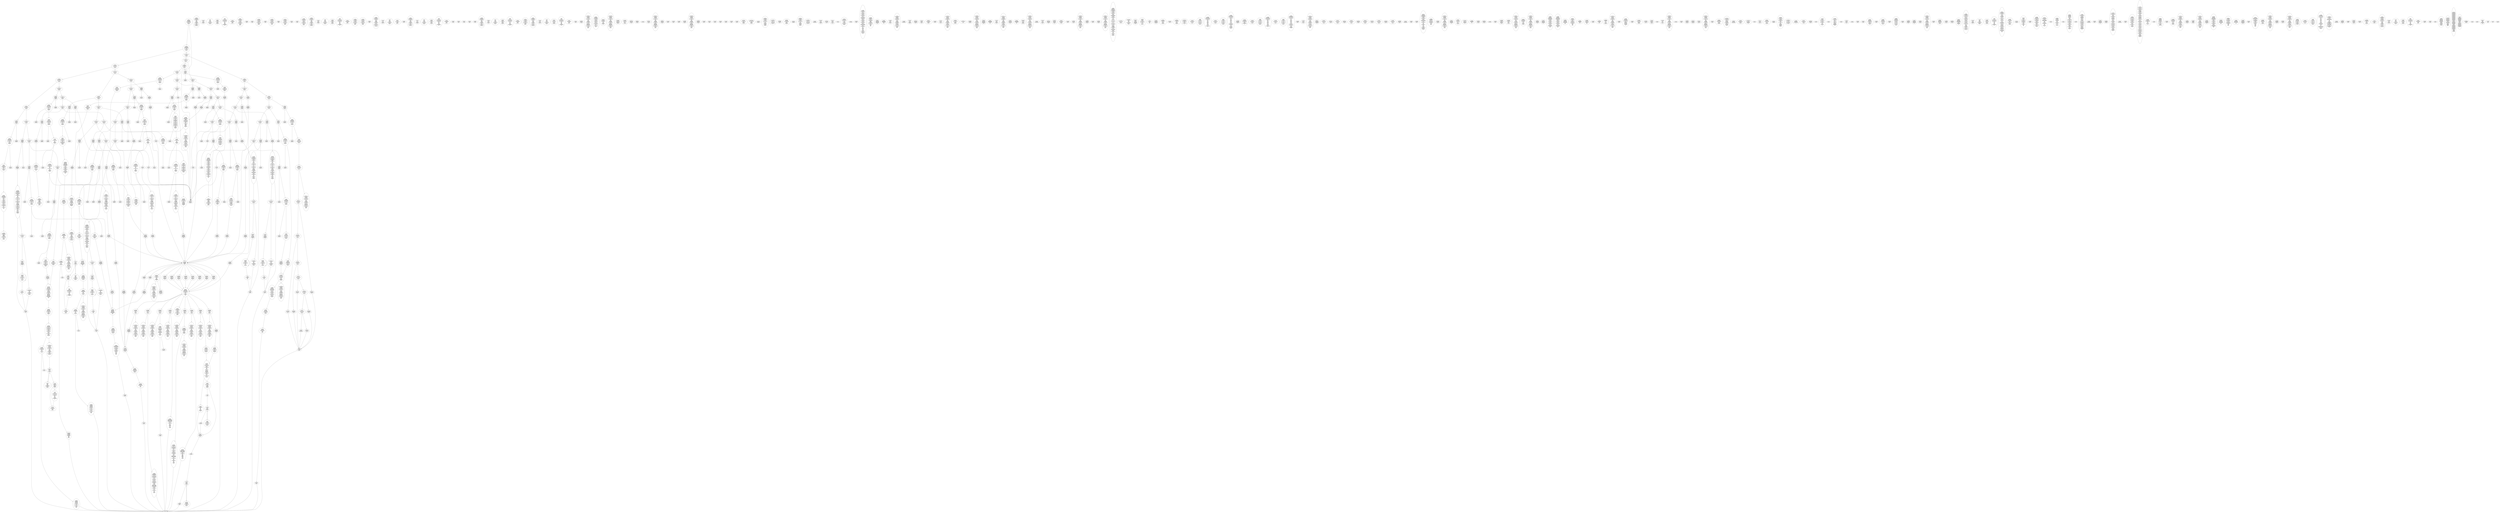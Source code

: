 /* Generated by GvGen v.1.0 (https://www.github.com/stricaud/gvgen) */

digraph G {
compound=true;
   node1 [label="[anywhere]"];
   node2 [label="# 0x0
PUSHX Data
PUSHX Data
MSTORE
PUSHX LogicData
CALLDATASIZE
LT
PUSHX Data
JUMPI
"];
   node3 [label="# 0xd
PUSHX Data
CALLDATALOAD
PUSHX BitData
SHR
PUSHX LogicData
GT
PUSHX Data
JUMPI
"];
   node4 [label="# 0x1e
PUSHX LogicData
GT
PUSHX Data
JUMPI
"];
   node5 [label="# 0x29
PUSHX LogicData
GT
PUSHX Data
JUMPI
"];
   node6 [label="# 0x34
PUSHX LogicData
EQ
PUSHX Data
JUMPI
"];
   node7 [label="# 0x3f
PUSHX LogicData
EQ
PUSHX Data
JUMPI
"];
   node8 [label="# 0x4a
PUSHX LogicData
EQ
PUSHX Data
JUMPI
"];
   node9 [label="# 0x55
PUSHX LogicData
EQ
PUSHX Data
JUMPI
"];
   node10 [label="# 0x60
PUSHX LogicData
EQ
PUSHX Data
JUMPI
"];
   node11 [label="# 0x6b
PUSHX Data
JUMP
"];
   node12 [label="# 0x6f
JUMPDEST
PUSHX LogicData
EQ
PUSHX Data
JUMPI
"];
   node13 [label="# 0x7b
PUSHX LogicData
EQ
PUSHX Data
JUMPI
"];
   node14 [label="# 0x86
PUSHX LogicData
EQ
PUSHX Data
JUMPI
"];
   node15 [label="# 0x91
PUSHX LogicData
EQ
PUSHX Data
JUMPI
"];
   node16 [label="# 0x9c
PUSHX Data
JUMP
"];
   node17 [label="# 0xa0
JUMPDEST
PUSHX LogicData
GT
PUSHX Data
JUMPI
"];
   node18 [label="# 0xac
PUSHX LogicData
EQ
PUSHX Data
JUMPI
"];
   node19 [label="# 0xb7
PUSHX LogicData
EQ
PUSHX Data
JUMPI
"];
   node20 [label="# 0xc2
PUSHX LogicData
EQ
PUSHX Data
JUMPI
"];
   node21 [label="# 0xcd
PUSHX LogicData
EQ
PUSHX Data
JUMPI
"];
   node22 [label="# 0xd8
PUSHX Data
JUMP
"];
   node23 [label="# 0xdc
JUMPDEST
PUSHX LogicData
EQ
PUSHX Data
JUMPI
"];
   node24 [label="# 0xe8
PUSHX LogicData
EQ
PUSHX Data
JUMPI
"];
   node25 [label="# 0xf3
PUSHX LogicData
EQ
PUSHX Data
JUMPI
"];
   node26 [label="# 0xfe
PUSHX LogicData
EQ
PUSHX Data
JUMPI
"];
   node27 [label="# 0x109
PUSHX Data
JUMP
"];
   node28 [label="# 0x10d
JUMPDEST
PUSHX LogicData
GT
PUSHX Data
JUMPI
"];
   node29 [label="# 0x119
PUSHX LogicData
GT
PUSHX Data
JUMPI
"];
   node30 [label="# 0x124
PUSHX LogicData
EQ
PUSHX Data
JUMPI
"];
   node31 [label="# 0x12f
PUSHX LogicData
EQ
PUSHX Data
JUMPI
"];
   node32 [label="# 0x13a
PUSHX LogicData
EQ
PUSHX Data
JUMPI
"];
   node33 [label="# 0x145
PUSHX LogicData
EQ
PUSHX Data
JUMPI
"];
   node34 [label="# 0x150
PUSHX LogicData
EQ
PUSHX Data
JUMPI
"];
   node35 [label="# 0x15b
PUSHX Data
JUMP
"];
   node36 [label="# 0x15f
JUMPDEST
PUSHX LogicData
EQ
PUSHX Data
JUMPI
"];
   node37 [label="# 0x16b
PUSHX LogicData
EQ
PUSHX Data
JUMPI
"];
   node38 [label="# 0x176
PUSHX LogicData
EQ
PUSHX Data
JUMPI
"];
   node39 [label="# 0x181
PUSHX LogicData
EQ
PUSHX Data
JUMPI
"];
   node40 [label="# 0x18c
PUSHX Data
JUMP
"];
   node41 [label="# 0x190
JUMPDEST
PUSHX LogicData
GT
PUSHX Data
JUMPI
"];
   node42 [label="# 0x19c
PUSHX LogicData
EQ
PUSHX Data
JUMPI
"];
   node43 [label="# 0x1a7
PUSHX LogicData
EQ
PUSHX Data
JUMPI
"];
   node44 [label="# 0x1b2
PUSHX LogicData
EQ
PUSHX Data
JUMPI
"];
   node45 [label="# 0x1bd
PUSHX LogicData
EQ
PUSHX Data
JUMPI
"];
   node46 [label="# 0x1c8
PUSHX Data
JUMP
"];
   node47 [label="# 0x1cc
JUMPDEST
PUSHX LogicData
EQ
PUSHX Data
JUMPI
"];
   node48 [label="# 0x1d8
PUSHX LogicData
EQ
PUSHX Data
JUMPI
"];
   node49 [label="# 0x1e3
PUSHX LogicData
EQ
PUSHX Data
JUMPI
"];
   node50 [label="# 0x1ee
PUSHX LogicData
EQ
PUSHX Data
JUMPI
"];
   node51 [label="# 0x1f9
JUMPDEST
PUSHX Data
REVERT
"];
   node52 [label="# 0x1fe
JUMPDEST
CALLVALUE
ISZERO
PUSHX Data
JUMPI
"];
   node53 [label="# 0x206
PUSHX Data
REVERT
"];
   node54 [label="# 0x20a
JUMPDEST
PUSHX Data
PUSHX ArithData
CALLDATASIZE
SUB
PUSHX LogicData
LT
ISZERO
PUSHX Data
JUMPI
"];
   node55 [label="# 0x21d
PUSHX Data
REVERT
"];
   node56 [label="# 0x221
JUMPDEST
ADD
CALLDATALOAD
PUSHX BitData
NOT
AND
PUSHX ArithData
ADD
PUSHX Data
JUMP
"];
   node57 [label="# 0x256
JUMPDEST
PUSHX MemData
MLOAD
ISZERO
ISZERO
MSTORE
PUSHX ArithData
ADD
PUSHX MemData
MLOAD
SUB
RETURN
"];
   node58 [label="# 0x26e
JUMPDEST
CALLVALUE
ISZERO
PUSHX Data
JUMPI
"];
   node59 [label="# 0x276
PUSHX Data
REVERT
"];
   node60 [label="# 0x27a
JUMPDEST
PUSHX Data
PUSHX Data
JUMP
"];
   node61 [label="# 0x283
JUMPDEST
PUSHX MemData
MLOAD
PUSHX ArithData
ADD
SUB
MSTORE
MLOAD
MSTORE
PUSHX ArithData
ADD
MLOAD
PUSHX ArithData
ADD
PUSHX Data
"];
   node62 [label="# 0x2a8
JUMPDEST
LT
ISZERO
PUSHX Data
JUMPI
"];
   node63 [label="# 0x2b1
ADD
MLOAD
ADD
MSTORE
PUSHX ArithData
ADD
PUSHX Data
JUMP
"];
   node64 [label="# 0x2c3
JUMPDEST
ADD
PUSHX BitData
AND
ISZERO
PUSHX Data
JUMPI
"];
   node65 [label="# 0x2d7
SUB
MLOAD
PUSHX ArithData
PUSHX ArithData
SUB
PUSHX ArithData
EXP
SUB
NOT
AND
MSTORE
PUSHX ArithData
ADD
"];
   node66 [label="# 0x2f0
JUMPDEST
PUSHX MemData
MLOAD
SUB
RETURN
"];
   node67 [label="# 0x2fe
JUMPDEST
CALLVALUE
ISZERO
PUSHX Data
JUMPI
"];
   node68 [label="# 0x306
PUSHX Data
REVERT
"];
   node69 [label="# 0x30a
JUMPDEST
PUSHX Data
PUSHX ArithData
CALLDATASIZE
SUB
PUSHX LogicData
LT
ISZERO
PUSHX Data
JUMPI
"];
   node70 [label="# 0x31d
PUSHX Data
REVERT
"];
   node71 [label="# 0x321
JUMPDEST
ADD
CALLDATALOAD
PUSHX ArithData
ADD
PUSHX Data
JUMP
"];
   node72 [label="# 0x337
JUMPDEST
PUSHX MemData
MLOAD
PUSHX BitData
AND
MSTORE
PUSHX ArithData
ADD
PUSHX MemData
MLOAD
SUB
RETURN
"];
   node73 [label="# 0x363
JUMPDEST
CALLVALUE
ISZERO
PUSHX Data
JUMPI
"];
   node74 [label="# 0x36b
PUSHX Data
REVERT
"];
   node75 [label="# 0x36f
JUMPDEST
PUSHX Data
PUSHX ArithData
CALLDATASIZE
SUB
PUSHX LogicData
LT
ISZERO
PUSHX Data
JUMPI
"];
   node76 [label="# 0x382
PUSHX Data
REVERT
"];
   node77 [label="# 0x386
JUMPDEST
ADD
CALLDATALOAD
PUSHX BitData
AND
PUSHX ArithData
ADD
CALLDATALOAD
PUSHX ArithData
ADD
PUSHX Data
JUMP
"];
   node78 [label="# 0x3bc
JUMPDEST
STOP
"];
   node79 [label="# 0x3be
JUMPDEST
CALLVALUE
ISZERO
PUSHX Data
JUMPI
"];
   node80 [label="# 0x3c6
PUSHX Data
REVERT
"];
   node81 [label="# 0x3ca
JUMPDEST
PUSHX Data
PUSHX ArithData
CALLDATASIZE
SUB
PUSHX LogicData
LT
ISZERO
PUSHX Data
JUMPI
"];
   node82 [label="# 0x3dd
PUSHX Data
REVERT
"];
   node83 [label="# 0x3e1
JUMPDEST
ADD
CALLDATALOAD
PUSHX ArithData
ADD
PUSHX LogicData
GT
ISZERO
PUSHX Data
JUMPI
"];
   node84 [label="# 0x3fa
PUSHX Data
REVERT
"];
   node85 [label="# 0x3fe
JUMPDEST
ADD
PUSHX ArithData
ADD
GT
ISZERO
PUSHX Data
JUMPI
"];
   node86 [label="# 0x40c
PUSHX Data
REVERT
"];
   node87 [label="# 0x410
JUMPDEST
CALLDATALOAD
PUSHX ArithData
ADD
PUSHX ArithData
MUL
ADD
GT
PUSHX LogicData
GT
OR
ISZERO
PUSHX Data
JUMPI
"];
   node88 [label="# 0x42e
PUSHX Data
REVERT
"];
   node89 [label="# 0x432
JUMPDEST
PUSHX ArithData
ADD
PUSHX ArithData
DIV
MUL
PUSHX ArithData
ADD
PUSHX MemData
MLOAD
ADD
PUSHX Data
MSTORE
MSTORE
PUSHX ArithData
ADD
CALLDATACOPY
PUSHX Data
ADD
MSTORE
PUSHX BitData
NOT
PUSHX ArithData
ADD
AND
ADD
PUSHX Data
JUMP
"];
   node90 [label="# 0x484
JUMPDEST
STOP
"];
   node91 [label="# 0x486
JUMPDEST
CALLVALUE
ISZERO
PUSHX Data
JUMPI
"];
   node92 [label="# 0x48e
PUSHX Data
REVERT
"];
   node93 [label="# 0x492
JUMPDEST
PUSHX Data
PUSHX Data
JUMP
"];
   node94 [label="# 0x49b
JUMPDEST
PUSHX MemData
MLOAD
MSTORE
PUSHX ArithData
ADD
PUSHX MemData
MLOAD
SUB
RETURN
"];
   node95 [label="# 0x4b1
JUMPDEST
CALLVALUE
ISZERO
PUSHX Data
JUMPI
"];
   node96 [label="# 0x4b9
PUSHX Data
REVERT
"];
   node97 [label="# 0x4bd
JUMPDEST
PUSHX Data
PUSHX Data
JUMP
"];
   node98 [label="# 0x4c6
JUMPDEST
PUSHX MemData
MLOAD
ISZERO
ISZERO
MSTORE
PUSHX ArithData
ADD
PUSHX MemData
MLOAD
SUB
RETURN
"];
   node99 [label="# 0x4de
JUMPDEST
CALLVALUE
ISZERO
PUSHX Data
JUMPI
"];
   node100 [label="# 0x4e6
PUSHX Data
REVERT
"];
   node101 [label="# 0x4ea
JUMPDEST
PUSHX Data
PUSHX ArithData
CALLDATASIZE
SUB
PUSHX LogicData
LT
ISZERO
PUSHX Data
JUMPI
"];
   node102 [label="# 0x4fd
PUSHX Data
REVERT
"];
   node103 [label="# 0x501
JUMPDEST
ADD
CALLDATALOAD
PUSHX BitData
AND
PUSHX ArithData
ADD
CALLDATALOAD
PUSHX BitData
AND
PUSHX ArithData
ADD
CALLDATALOAD
PUSHX ArithData
ADD
PUSHX Data
JUMP
"];
   node104 [label="# 0x557
JUMPDEST
STOP
"];
   node105 [label="# 0x559
JUMPDEST
CALLVALUE
ISZERO
PUSHX Data
JUMPI
"];
   node106 [label="# 0x561
PUSHX Data
REVERT
"];
   node107 [label="# 0x565
JUMPDEST
PUSHX Data
PUSHX ArithData
CALLDATASIZE
SUB
PUSHX LogicData
LT
ISZERO
PUSHX Data
JUMPI
"];
   node108 [label="# 0x578
PUSHX Data
REVERT
"];
   node109 [label="# 0x57c
JUMPDEST
ADD
CALLDATALOAD
PUSHX BitData
AND
PUSHX ArithData
ADD
CALLDATALOAD
PUSHX ArithData
ADD
PUSHX Data
JUMP
"];
   node110 [label="# 0x5b2
JUMPDEST
PUSHX MemData
MLOAD
MSTORE
PUSHX ArithData
ADD
PUSHX MemData
MLOAD
SUB
RETURN
"];
   node111 [label="# 0x5c8
JUMPDEST
CALLVALUE
ISZERO
PUSHX Data
JUMPI
"];
   node112 [label="# 0x5d0
PUSHX Data
REVERT
"];
   node113 [label="# 0x5d4
JUMPDEST
PUSHX Data
PUSHX ArithData
CALLDATASIZE
SUB
PUSHX LogicData
LT
ISZERO
PUSHX Data
JUMPI
"];
   node114 [label="# 0x5e7
PUSHX Data
REVERT
"];
   node115 [label="# 0x5eb
JUMPDEST
ADD
CALLDATALOAD
PUSHX BitData
AND
PUSHX ArithData
ADD
CALLDATALOAD
PUSHX BitData
AND
PUSHX ArithData
ADD
CALLDATALOAD
PUSHX ArithData
ADD
PUSHX Data
JUMP
"];
   node116 [label="# 0x641
JUMPDEST
STOP
"];
   node117 [label="# 0x643
JUMPDEST
CALLVALUE
ISZERO
PUSHX Data
JUMPI
"];
   node118 [label="# 0x64b
PUSHX Data
REVERT
"];
   node119 [label="# 0x64f
JUMPDEST
PUSHX Data
PUSHX Data
JUMP
"];
   node120 [label="# 0x658
JUMPDEST
PUSHX MemData
MLOAD
PUSHX ArithData
ADD
SUB
MSTORE
MLOAD
MSTORE
PUSHX ArithData
ADD
MLOAD
PUSHX ArithData
ADD
PUSHX Data
"];
   node121 [label="# 0x67d
JUMPDEST
LT
ISZERO
PUSHX Data
JUMPI
"];
   node122 [label="# 0x686
ADD
MLOAD
ADD
MSTORE
PUSHX ArithData
ADD
PUSHX Data
JUMP
"];
   node123 [label="# 0x698
JUMPDEST
ADD
PUSHX BitData
AND
ISZERO
PUSHX Data
JUMPI
"];
   node124 [label="# 0x6ac
SUB
MLOAD
PUSHX ArithData
PUSHX ArithData
SUB
PUSHX ArithData
EXP
SUB
NOT
AND
MSTORE
PUSHX ArithData
ADD
"];
   node125 [label="# 0x6c5
JUMPDEST
PUSHX MemData
MLOAD
SUB
RETURN
"];
   node126 [label="# 0x6d3
JUMPDEST
CALLVALUE
ISZERO
PUSHX Data
JUMPI
"];
   node127 [label="# 0x6db
PUSHX Data
REVERT
"];
   node128 [label="# 0x6df
JUMPDEST
PUSHX Data
PUSHX ArithData
CALLDATASIZE
SUB
PUSHX LogicData
LT
ISZERO
PUSHX Data
JUMPI
"];
   node129 [label="# 0x6f2
PUSHX Data
REVERT
"];
   node130 [label="# 0x6f6
JUMPDEST
ADD
CALLDATALOAD
PUSHX ArithData
ADD
PUSHX Data
JUMP
"];
   node131 [label="# 0x70c
JUMPDEST
PUSHX MemData
MLOAD
MSTORE
PUSHX ArithData
ADD
PUSHX MemData
MLOAD
SUB
RETURN
"];
   node132 [label="# 0x722
JUMPDEST
CALLVALUE
ISZERO
PUSHX Data
JUMPI
"];
   node133 [label="# 0x72a
PUSHX Data
REVERT
"];
   node134 [label="# 0x72e
JUMPDEST
PUSHX Data
PUSHX Data
JUMP
"];
   node135 [label="# 0x737
JUMPDEST
STOP
"];
   node136 [label="# 0x739
JUMPDEST
CALLVALUE
ISZERO
PUSHX Data
JUMPI
"];
   node137 [label="# 0x741
PUSHX Data
REVERT
"];
   node138 [label="# 0x745
JUMPDEST
PUSHX Data
PUSHX ArithData
CALLDATASIZE
SUB
PUSHX LogicData
LT
ISZERO
PUSHX Data
JUMPI
"];
   node139 [label="# 0x758
PUSHX Data
REVERT
"];
   node140 [label="# 0x75c
JUMPDEST
ADD
CALLDATALOAD
PUSHX ArithData
ADD
PUSHX LogicData
GT
ISZERO
PUSHX Data
JUMPI
"];
   node141 [label="# 0x775
PUSHX Data
REVERT
"];
   node142 [label="# 0x779
JUMPDEST
ADD
PUSHX ArithData
ADD
GT
ISZERO
PUSHX Data
JUMPI
"];
   node143 [label="# 0x787
PUSHX Data
REVERT
"];
   node144 [label="# 0x78b
JUMPDEST
CALLDATALOAD
PUSHX ArithData
ADD
PUSHX ArithData
MUL
ADD
GT
PUSHX LogicData
GT
OR
ISZERO
PUSHX Data
JUMPI
"];
   node145 [label="# 0x7a9
PUSHX Data
REVERT
"];
   node146 [label="# 0x7ad
JUMPDEST
PUSHX ArithData
ADD
PUSHX ArithData
DIV
MUL
PUSHX ArithData
ADD
PUSHX MemData
MLOAD
ADD
PUSHX Data
MSTORE
MSTORE
PUSHX ArithData
ADD
CALLDATACOPY
PUSHX Data
ADD
MSTORE
PUSHX BitData
NOT
PUSHX ArithData
ADD
AND
ADD
PUSHX Data
JUMP
"];
   node147 [label="# 0x7ff
JUMPDEST
STOP
"];
   node148 [label="# 0x801
JUMPDEST
CALLVALUE
ISZERO
PUSHX Data
JUMPI
"];
   node149 [label="# 0x809
PUSHX Data
REVERT
"];
   node150 [label="# 0x80d
JUMPDEST
PUSHX Data
PUSHX Data
JUMP
"];
   node151 [label="# 0x816
JUMPDEST
PUSHX MemData
MLOAD
MSTORE
PUSHX ArithData
ADD
PUSHX MemData
MLOAD
SUB
RETURN
"];
   node152 [label="# 0x82c
JUMPDEST
CALLVALUE
ISZERO
PUSHX Data
JUMPI
"];
   node153 [label="# 0x834
PUSHX Data
REVERT
"];
   node154 [label="# 0x838
JUMPDEST
PUSHX Data
PUSHX ArithData
CALLDATASIZE
SUB
PUSHX LogicData
LT
ISZERO
PUSHX Data
JUMPI
"];
   node155 [label="# 0x84b
PUSHX Data
REVERT
"];
   node156 [label="# 0x84f
JUMPDEST
ADD
CALLDATALOAD
PUSHX ArithData
ADD
PUSHX Data
JUMP
"];
   node157 [label="# 0x865
JUMPDEST
PUSHX MemData
MLOAD
PUSHX BitData
AND
MSTORE
PUSHX ArithData
ADD
PUSHX MemData
MLOAD
SUB
RETURN
"];
   node158 [label="# 0x891
JUMPDEST
CALLVALUE
ISZERO
PUSHX Data
JUMPI
"];
   node159 [label="# 0x899
PUSHX Data
REVERT
"];
   node160 [label="# 0x89d
JUMPDEST
PUSHX Data
PUSHX Data
JUMP
"];
   node161 [label="# 0x8a6
JUMPDEST
PUSHX MemData
MLOAD
PUSHX ArithData
ADD
SUB
MSTORE
MLOAD
MSTORE
PUSHX ArithData
ADD
MLOAD
PUSHX ArithData
ADD
PUSHX Data
"];
   node162 [label="# 0x8cb
JUMPDEST
LT
ISZERO
PUSHX Data
JUMPI
"];
   node163 [label="# 0x8d4
ADD
MLOAD
ADD
MSTORE
PUSHX ArithData
ADD
PUSHX Data
JUMP
"];
   node164 [label="# 0x8e6
JUMPDEST
ADD
PUSHX BitData
AND
ISZERO
PUSHX Data
JUMPI
"];
   node165 [label="# 0x8fa
SUB
MLOAD
PUSHX ArithData
PUSHX ArithData
SUB
PUSHX ArithData
EXP
SUB
NOT
AND
MSTORE
PUSHX ArithData
ADD
"];
   node166 [label="# 0x913
JUMPDEST
PUSHX MemData
MLOAD
SUB
RETURN
"];
   node167 [label="# 0x921
JUMPDEST
CALLVALUE
ISZERO
PUSHX Data
JUMPI
"];
   node168 [label="# 0x929
PUSHX Data
REVERT
"];
   node169 [label="# 0x92d
JUMPDEST
PUSHX Data
PUSHX ArithData
CALLDATASIZE
SUB
PUSHX LogicData
LT
ISZERO
PUSHX Data
JUMPI
"];
   node170 [label="# 0x940
PUSHX Data
REVERT
"];
   node171 [label="# 0x944
JUMPDEST
ADD
CALLDATALOAD
PUSHX ArithData
ADD
PUSHX Data
JUMP
"];
   node172 [label="# 0x95a
JUMPDEST
PUSHX MemData
MLOAD
MSTORE
PUSHX ArithData
ADD
PUSHX MemData
MLOAD
SUB
RETURN
"];
   node173 [label="# 0x970
JUMPDEST
CALLVALUE
ISZERO
PUSHX Data
JUMPI
"];
   node174 [label="# 0x978
PUSHX Data
REVERT
"];
   node175 [label="# 0x97c
JUMPDEST
PUSHX Data
PUSHX ArithData
CALLDATASIZE
SUB
PUSHX LogicData
LT
ISZERO
PUSHX Data
JUMPI
"];
   node176 [label="# 0x98f
PUSHX Data
REVERT
"];
   node177 [label="# 0x993
JUMPDEST
ADD
CALLDATALOAD
PUSHX BitData
AND
PUSHX ArithData
ADD
PUSHX Data
JUMP
"];
   node178 [label="# 0x9bf
JUMPDEST
PUSHX MemData
MLOAD
MSTORE
PUSHX ArithData
ADD
PUSHX MemData
MLOAD
SUB
RETURN
"];
   node179 [label="# 0x9d5
JUMPDEST
CALLVALUE
ISZERO
PUSHX Data
JUMPI
"];
   node180 [label="# 0x9dd
PUSHX Data
REVERT
"];
   node181 [label="# 0x9e1
JUMPDEST
PUSHX Data
PUSHX Data
JUMP
"];
   node182 [label="# 0x9ea
JUMPDEST
STOP
"];
   node183 [label="# 0x9ec
JUMPDEST
CALLVALUE
ISZERO
PUSHX Data
JUMPI
"];
   node184 [label="# 0x9f4
PUSHX Data
REVERT
"];
   node185 [label="# 0x9f8
JUMPDEST
PUSHX Data
PUSHX ArithData
CALLDATASIZE
SUB
PUSHX LogicData
LT
ISZERO
PUSHX Data
JUMPI
"];
   node186 [label="# 0xa0b
PUSHX Data
REVERT
"];
   node187 [label="# 0xa0f
JUMPDEST
ADD
CALLDATALOAD
PUSHX BitData
AND
PUSHX ArithData
ADD
PUSHX Data
JUMP
"];
   node188 [label="# 0xa3b
JUMPDEST
PUSHX MemData
MLOAD
PUSHX ArithData
ADD
SUB
MSTORE
MLOAD
MSTORE
PUSHX ArithData
ADD
MLOAD
PUSHX ArithData
ADD
PUSHX ArithData
MUL
PUSHX Data
"];
   node189 [label="# 0xa63
JUMPDEST
LT
ISZERO
PUSHX Data
JUMPI
"];
   node190 [label="# 0xa6c
ADD
MLOAD
ADD
MSTORE
PUSHX ArithData
ADD
PUSHX Data
JUMP
"];
   node191 [label="# 0xa7e
JUMPDEST
ADD
PUSHX MemData
MLOAD
SUB
RETURN
"];
   node192 [label="# 0xa92
JUMPDEST
PUSHX Data
PUSHX Data
JUMP
"];
   node193 [label="# 0xa9a
JUMPDEST
STOP
"];
   node194 [label="# 0xa9c
JUMPDEST
CALLVALUE
ISZERO
PUSHX Data
JUMPI
"];
   node195 [label="# 0xaa4
PUSHX Data
REVERT
"];
   node196 [label="# 0xaa8
JUMPDEST
PUSHX Data
PUSHX Data
JUMP
"];
   node197 [label="# 0xab1
JUMPDEST
PUSHX MemData
MLOAD
PUSHX BitData
AND
MSTORE
PUSHX ArithData
ADD
PUSHX MemData
MLOAD
SUB
RETURN
"];
   node198 [label="# 0xadd
JUMPDEST
CALLVALUE
ISZERO
PUSHX Data
JUMPI
"];
   node199 [label="# 0xae5
PUSHX Data
REVERT
"];
   node200 [label="# 0xae9
JUMPDEST
PUSHX Data
PUSHX Data
JUMP
"];
   node201 [label="# 0xaf2
JUMPDEST
PUSHX MemData
MLOAD
PUSHX ArithData
ADD
SUB
MSTORE
MLOAD
MSTORE
PUSHX ArithData
ADD
MLOAD
PUSHX ArithData
ADD
PUSHX Data
"];
   node202 [label="# 0xb17
JUMPDEST
LT
ISZERO
PUSHX Data
JUMPI
"];
   node203 [label="# 0xb20
ADD
MLOAD
ADD
MSTORE
PUSHX ArithData
ADD
PUSHX Data
JUMP
"];
   node204 [label="# 0xb32
JUMPDEST
ADD
PUSHX BitData
AND
ISZERO
PUSHX Data
JUMPI
"];
   node205 [label="# 0xb46
SUB
MLOAD
PUSHX ArithData
PUSHX ArithData
SUB
PUSHX ArithData
EXP
SUB
NOT
AND
MSTORE
PUSHX ArithData
ADD
"];
   node206 [label="# 0xb5f
JUMPDEST
PUSHX MemData
MLOAD
SUB
RETURN
"];
   node207 [label="# 0xb6d
JUMPDEST
CALLVALUE
ISZERO
PUSHX Data
JUMPI
"];
   node208 [label="# 0xb75
PUSHX Data
REVERT
"];
   node209 [label="# 0xb79
JUMPDEST
PUSHX Data
PUSHX ArithData
CALLDATASIZE
SUB
PUSHX LogicData
LT
ISZERO
PUSHX Data
JUMPI
"];
   node210 [label="# 0xb8c
PUSHX Data
REVERT
"];
   node211 [label="# 0xb90
JUMPDEST
ADD
CALLDATALOAD
PUSHX BitData
AND
PUSHX ArithData
ADD
CALLDATALOAD
ISZERO
ISZERO
PUSHX ArithData
ADD
PUSHX Data
JUMP
"];
   node212 [label="# 0xbc8
JUMPDEST
STOP
"];
   node213 [label="# 0xbca
JUMPDEST
CALLVALUE
ISZERO
PUSHX Data
JUMPI
"];
   node214 [label="# 0xbd2
PUSHX Data
REVERT
"];
   node215 [label="# 0xbd6
JUMPDEST
PUSHX Data
PUSHX ArithData
CALLDATASIZE
SUB
PUSHX LogicData
LT
ISZERO
PUSHX Data
JUMPI
"];
   node216 [label="# 0xbe9
PUSHX Data
REVERT
"];
   node217 [label="# 0xbed
JUMPDEST
ADD
CALLDATALOAD
PUSHX ArithData
ADD
PUSHX Data
JUMP
"];
   node218 [label="# 0xc03
JUMPDEST
STOP
"];
   node219 [label="# 0xc05
JUMPDEST
PUSHX Data
PUSHX ArithData
CALLDATASIZE
SUB
PUSHX LogicData
LT
ISZERO
PUSHX Data
JUMPI
"];
   node220 [label="# 0xc17
PUSHX Data
REVERT
"];
   node221 [label="# 0xc1b
JUMPDEST
ADD
CALLDATALOAD
PUSHX ArithData
ADD
PUSHX Data
JUMP
"];
   node222 [label="# 0xc31
JUMPDEST
STOP
"];
   node223 [label="# 0xc33
JUMPDEST
CALLVALUE
ISZERO
PUSHX Data
JUMPI
"];
   node224 [label="# 0xc3b
PUSHX Data
REVERT
"];
   node225 [label="# 0xc3f
JUMPDEST
PUSHX Data
PUSHX Data
JUMP
"];
   node226 [label="# 0xc48
JUMPDEST
STOP
"];
   node227 [label="# 0xc4a
JUMPDEST
CALLVALUE
ISZERO
PUSHX Data
JUMPI
"];
   node228 [label="# 0xc52
PUSHX Data
REVERT
"];
   node229 [label="# 0xc56
JUMPDEST
PUSHX Data
PUSHX ArithData
CALLDATASIZE
SUB
PUSHX LogicData
LT
ISZERO
PUSHX Data
JUMPI
"];
   node230 [label="# 0xc69
PUSHX Data
REVERT
"];
   node231 [label="# 0xc6d
JUMPDEST
ADD
CALLDATALOAD
PUSHX BitData
AND
PUSHX ArithData
ADD
CALLDATALOAD
PUSHX BitData
AND
PUSHX ArithData
ADD
CALLDATALOAD
PUSHX ArithData
ADD
CALLDATALOAD
PUSHX ArithData
ADD
PUSHX LogicData
GT
ISZERO
PUSHX Data
JUMPI
"];
   node232 [label="# 0xcd0
PUSHX Data
REVERT
"];
   node233 [label="# 0xcd4
JUMPDEST
ADD
PUSHX ArithData
ADD
GT
ISZERO
PUSHX Data
JUMPI
"];
   node234 [label="# 0xce2
PUSHX Data
REVERT
"];
   node235 [label="# 0xce6
JUMPDEST
CALLDATALOAD
PUSHX ArithData
ADD
PUSHX ArithData
MUL
ADD
GT
PUSHX LogicData
GT
OR
ISZERO
PUSHX Data
JUMPI
"];
   node236 [label="# 0xd04
PUSHX Data
REVERT
"];
   node237 [label="# 0xd08
JUMPDEST
PUSHX ArithData
ADD
PUSHX ArithData
DIV
MUL
PUSHX ArithData
ADD
PUSHX MemData
MLOAD
ADD
PUSHX Data
MSTORE
MSTORE
PUSHX ArithData
ADD
CALLDATACOPY
PUSHX Data
ADD
MSTORE
PUSHX BitData
NOT
PUSHX ArithData
ADD
AND
ADD
PUSHX Data
JUMP
"];
   node238 [label="# 0xd5a
JUMPDEST
STOP
"];
   node239 [label="# 0xd5c
JUMPDEST
CALLVALUE
ISZERO
PUSHX Data
JUMPI
"];
   node240 [label="# 0xd64
PUSHX Data
REVERT
"];
   node241 [label="# 0xd68
JUMPDEST
PUSHX Data
PUSHX ArithData
CALLDATASIZE
SUB
PUSHX LogicData
LT
ISZERO
PUSHX Data
JUMPI
"];
   node242 [label="# 0xd7b
PUSHX Data
REVERT
"];
   node243 [label="# 0xd7f
JUMPDEST
ADD
CALLDATALOAD
PUSHX ArithData
ADD
PUSHX Data
JUMP
"];
   node244 [label="# 0xd95
JUMPDEST
PUSHX MemData
MLOAD
PUSHX ArithData
ADD
SUB
MSTORE
MLOAD
MSTORE
PUSHX ArithData
ADD
MLOAD
PUSHX ArithData
ADD
PUSHX Data
"];
   node245 [label="# 0xdba
JUMPDEST
LT
ISZERO
PUSHX Data
JUMPI
"];
   node246 [label="# 0xdc3
ADD
MLOAD
ADD
MSTORE
PUSHX ArithData
ADD
PUSHX Data
JUMP
"];
   node247 [label="# 0xdd5
JUMPDEST
ADD
PUSHX BitData
AND
ISZERO
PUSHX Data
JUMPI
"];
   node248 [label="# 0xde9
SUB
MLOAD
PUSHX ArithData
PUSHX ArithData
SUB
PUSHX ArithData
EXP
SUB
NOT
AND
MSTORE
PUSHX ArithData
ADD
"];
   node249 [label="# 0xe02
JUMPDEST
PUSHX MemData
MLOAD
SUB
RETURN
"];
   node250 [label="# 0xe10
JUMPDEST
CALLVALUE
ISZERO
PUSHX Data
JUMPI
"];
   node251 [label="# 0xe18
PUSHX Data
REVERT
"];
   node252 [label="# 0xe1c
JUMPDEST
PUSHX Data
PUSHX Data
JUMP
"];
   node253 [label="# 0xe25
JUMPDEST
PUSHX MemData
MLOAD
MSTORE
PUSHX ArithData
ADD
PUSHX MemData
MLOAD
SUB
RETURN
"];
   node254 [label="# 0xe3b
JUMPDEST
CALLVALUE
ISZERO
PUSHX Data
JUMPI
"];
   node255 [label="# 0xe43
PUSHX Data
REVERT
"];
   node256 [label="# 0xe47
JUMPDEST
PUSHX Data
PUSHX ArithData
CALLDATASIZE
SUB
PUSHX LogicData
LT
ISZERO
PUSHX Data
JUMPI
"];
   node257 [label="# 0xe5a
PUSHX Data
REVERT
"];
   node258 [label="# 0xe5e
JUMPDEST
ADD
CALLDATALOAD
PUSHX BitData
AND
PUSHX ArithData
ADD
CALLDATALOAD
PUSHX BitData
AND
PUSHX ArithData
ADD
PUSHX Data
JUMP
"];
   node259 [label="# 0xeaa
JUMPDEST
PUSHX MemData
MLOAD
ISZERO
ISZERO
MSTORE
PUSHX ArithData
ADD
PUSHX MemData
MLOAD
SUB
RETURN
"];
   node260 [label="# 0xec2
JUMPDEST
CALLVALUE
ISZERO
PUSHX Data
JUMPI
"];
   node261 [label="# 0xeca
PUSHX Data
REVERT
"];
   node262 [label="# 0xece
JUMPDEST
PUSHX Data
PUSHX Data
JUMP
"];
   node263 [label="# 0xed7
JUMPDEST
PUSHX MemData
MLOAD
PUSHX ArithData
ADD
SUB
MSTORE
MLOAD
MSTORE
PUSHX ArithData
ADD
MLOAD
PUSHX ArithData
ADD
PUSHX Data
"];
   node264 [label="# 0xefc
JUMPDEST
LT
ISZERO
PUSHX Data
JUMPI
"];
   node265 [label="# 0xf05
ADD
MLOAD
ADD
MSTORE
PUSHX ArithData
ADD
PUSHX Data
JUMP
"];
   node266 [label="# 0xf17
JUMPDEST
ADD
PUSHX BitData
AND
ISZERO
PUSHX Data
JUMPI
"];
   node267 [label="# 0xf2b
SUB
MLOAD
PUSHX ArithData
PUSHX ArithData
SUB
PUSHX ArithData
EXP
SUB
NOT
AND
MSTORE
PUSHX ArithData
ADD
"];
   node268 [label="# 0xf44
JUMPDEST
PUSHX MemData
MLOAD
SUB
RETURN
"];
   node269 [label="# 0xf52
JUMPDEST
CALLVALUE
ISZERO
PUSHX Data
JUMPI
"];
   node270 [label="# 0xf5a
PUSHX Data
REVERT
"];
   node271 [label="# 0xf5e
JUMPDEST
PUSHX Data
PUSHX ArithData
CALLDATASIZE
SUB
PUSHX LogicData
LT
ISZERO
PUSHX Data
JUMPI
"];
   node272 [label="# 0xf71
PUSHX Data
REVERT
"];
   node273 [label="# 0xf75
JUMPDEST
ADD
CALLDATALOAD
PUSHX BitData
AND
PUSHX ArithData
ADD
PUSHX Data
JUMP
"];
   node274 [label="# 0xfa1
JUMPDEST
STOP
"];
   node275 [label="# 0xfa3
JUMPDEST
PUSHX Data
PUSHX ArithData
PUSHX BitData
NOT
AND
PUSHX BitData
NOT
AND
MSTORE
PUSHX ArithData
ADD
MSTORE
PUSHX ArithData
ADD
PUSHX Data
SHA3
PUSHX ArithData
SLOAD
PUSHX ArithData
EXP
DIV
PUSHX BitData
AND
JUMP
"];
   node276 [label="# 0x100a
JUMPDEST
PUSHX Data
PUSHX StorData
SLOAD
PUSHX ArithData
PUSHX BitData
AND
ISZERO
PUSHX ArithData
MUL
SUB
AND
PUSHX Data
DIV
PUSHX ArithData
ADD
PUSHX ArithData
DIV
MUL
PUSHX ArithData
ADD
PUSHX MemData
MLOAD
ADD
PUSHX Data
MSTORE
MSTORE
PUSHX ArithData
ADD
SLOAD
PUSHX ArithData
PUSHX BitData
AND
ISZERO
PUSHX ArithData
MUL
SUB
AND
PUSHX Data
DIV
ISZERO
PUSHX Data
JUMPI
"];
   node277 [label="# 0x105c
PUSHX LogicData
LT
PUSHX Data
JUMPI
"];
   node278 [label="# 0x1064
PUSHX ArithData
SLOAD
DIV
MUL
MSTORE
PUSHX ArithData
ADD
PUSHX Data
JUMP
"];
   node279 [label="# 0x1077
JUMPDEST
ADD
PUSHX Data
MSTORE
PUSHX Data
PUSHX Data
SHA3
"];
   node280 [label="# 0x1085
JUMPDEST
SLOAD
MSTORE
PUSHX ArithData
ADD
PUSHX ArithData
ADD
GT
PUSHX Data
JUMPI
"];
   node281 [label="# 0x1099
SUB
PUSHX BitData
AND
ADD
"];
   node282 [label="# 0x10a2
JUMPDEST
JUMP
"];
   node283 [label="# 0x10ac
JUMPDEST
PUSHX Data
PUSHX Data
PUSHX Data
JUMP
"];
   node284 [label="# 0x10b7
JUMPDEST
PUSHX Data
JUMPI
"];
   node285 [label="# 0x10bc
PUSHX MemData
MLOAD
PUSHX Data
MSTORE
PUSHX ArithData
ADD
PUSHX ArithData
ADD
SUB
MSTORE
PUSHX Data
MSTORE
PUSHX ArithData
ADD
PUSHX Data
PUSHX Data
CODECOPY
PUSHX ArithData
ADD
PUSHX MemData
MLOAD
SUB
REVERT
"];
   node286 [label="# 0x110c
JUMPDEST
PUSHX Data
PUSHX ArithData
MSTORE
PUSHX ArithData
ADD
MSTORE
PUSHX ArithData
ADD
PUSHX Data
SHA3
PUSHX ArithData
SLOAD
PUSHX ArithData
EXP
DIV
PUSHX BitData
AND
JUMP
"];
   node287 [label="# 0x1147
JUMPDEST
PUSHX Data
PUSHX Data
PUSHX Data
JUMP
"];
   node288 [label="# 0x1152
JUMPDEST
PUSHX BitData
AND
PUSHX BitData
AND
EQ
ISZERO
PUSHX Data
JUMPI
"];
   node289 [label="# 0x1189
PUSHX MemData
MLOAD
PUSHX Data
MSTORE
PUSHX ArithData
ADD
PUSHX ArithData
ADD
SUB
MSTORE
PUSHX Data
MSTORE
PUSHX ArithData
ADD
PUSHX Data
PUSHX Data
CODECOPY
PUSHX ArithData
ADD
PUSHX MemData
MLOAD
SUB
REVERT
"];
   node290 [label="# 0x11d9
JUMPDEST
PUSHX BitData
AND
PUSHX Data
PUSHX Data
JUMP
"];
   node291 [label="# 0x11f8
JUMPDEST
PUSHX BitData
AND
EQ
PUSHX Data
JUMPI
"];
   node292 [label="# 0x1215
PUSHX Data
PUSHX Data
PUSHX Data
JUMP
"];
   node293 [label="# 0x1221
JUMPDEST
PUSHX Data
JUMP
"];
   node294 [label="# 0x1226
JUMPDEST
"];
   node295 [label="# 0x1227
JUMPDEST
PUSHX Data
JUMPI
"];
   node296 [label="# 0x122c
PUSHX MemData
MLOAD
PUSHX Data
MSTORE
PUSHX ArithData
ADD
PUSHX ArithData
ADD
SUB
MSTORE
PUSHX Data
MSTORE
PUSHX ArithData
ADD
PUSHX Data
PUSHX Data
CODECOPY
PUSHX ArithData
ADD
PUSHX MemData
MLOAD
SUB
REVERT
"];
   node297 [label="# 0x127c
JUMPDEST
PUSHX Data
PUSHX Data
JUMP
"];
   node298 [label="# 0x1286
JUMPDEST
JUMP
"];
   node299 [label="# 0x128b
JUMPDEST
PUSHX Data
PUSHX Data
JUMP
"];
   node300 [label="# 0x1293
JUMPDEST
PUSHX BitData
AND
PUSHX Data
PUSHX Data
JUMP
"];
   node301 [label="# 0x12b1
JUMPDEST
PUSHX BitData
AND
EQ
PUSHX Data
JUMPI
"];
   node302 [label="# 0x12cd
PUSHX MemData
MLOAD
PUSHX Data
MSTORE
PUSHX ArithData
ADD
PUSHX ArithData
ADD
SUB
MSTORE
PUSHX Data
MSTORE
PUSHX ArithData
ADD
PUSHX Data
MSTORE
PUSHX ArithData
ADD
PUSHX MemData
MLOAD
SUB
REVERT
"];
   node303 [label="# 0x133a
JUMPDEST
PUSHX Data
MLOAD
PUSHX ArithData
ADD
PUSHX Data
PUSHX Data
JUMP
"];
   node304 [label="# 0x1350
JUMPDEST
JUMP
"];
   node305 [label="# 0x1354
JUMPDEST
PUSHX Data
PUSHX Data
PUSHX Data
PUSHX Data
JUMP
"];
   node306 [label="# 0x1360
JUMPDEST
JUMP
"];
   node307 [label="# 0x1365
JUMPDEST
PUSHX StorData
PUSHX ArithData
SLOAD
PUSHX ArithData
EXP
DIV
PUSHX BitData
AND
JUMP
"];
   node308 [label="# 0x1378
JUMPDEST
PUSHX Data
PUSHX Data
PUSHX Data
JUMP
"];
   node309 [label="# 0x1383
JUMPDEST
PUSHX Data
JUMP
"];
   node310 [label="# 0x1389
JUMPDEST
PUSHX Data
JUMPI
"];
   node311 [label="# 0x138e
PUSHX MemData
MLOAD
PUSHX Data
MSTORE
PUSHX ArithData
ADD
PUSHX ArithData
ADD
SUB
MSTORE
PUSHX Data
MSTORE
PUSHX ArithData
ADD
PUSHX Data
PUSHX Data
CODECOPY
PUSHX ArithData
ADD
PUSHX MemData
MLOAD
SUB
REVERT
"];
   node312 [label="# 0x13de
JUMPDEST
PUSHX Data
PUSHX Data
JUMP
"];
   node313 [label="# 0x13e9
JUMPDEST
JUMP
"];
   node314 [label="# 0x13ee
JUMPDEST
PUSHX Data
PUSHX Data
PUSHX Data
PUSHX ArithData
PUSHX BitData
AND
PUSHX BitData
AND
MSTORE
PUSHX ArithData
ADD
MSTORE
PUSHX ArithData
ADD
PUSHX Data
SHA3
PUSHX BitData
PUSHX BitData
AND
JUMP
"];
   node315 [label="# 0x1441
JUMPDEST
JUMP
"];
   node316 [label="# 0x1449
JUMPDEST
PUSHX Data
PUSHX MemData
MLOAD
PUSHX ArithData
ADD
PUSHX Data
MSTORE
PUSHX Data
MSTORE
PUSHX Data
JUMP
"];
   node317 [label="# 0x1464
JUMPDEST
JUMP
"];
   node318 [label="# 0x1469
JUMPDEST
PUSHX MemData
MLOAD
PUSHX ArithData
ADD
PUSHX Data
MSTORE
PUSHX Data
MSTORE
PUSHX ArithData
ADD
PUSHX Data
PUSHX Data
CODECOPY
JUMP
"];
   node319 [label="# 0x1485
JUMPDEST
PUSHX Data
PUSHX Data
PUSHX Data
PUSHX BitData
PUSHX BitData
AND
JUMP
"];
   node320 [label="# 0x149c
JUMPDEST
JUMP
"];
   node321 [label="# 0x14a8
JUMPDEST
PUSHX Data
PUSHX Data
JUMP
"];
   node322 [label="# 0x14b0
JUMPDEST
PUSHX BitData
AND
PUSHX Data
PUSHX Data
JUMP
"];
   node323 [label="# 0x14ce
JUMPDEST
PUSHX BitData
AND
EQ
PUSHX Data
JUMPI
"];
   node324 [label="# 0x14ea
PUSHX MemData
MLOAD
PUSHX Data
MSTORE
PUSHX ArithData
ADD
PUSHX ArithData
ADD
SUB
MSTORE
PUSHX Data
MSTORE
PUSHX ArithData
ADD
PUSHX Data
MSTORE
PUSHX ArithData
ADD
PUSHX MemData
MLOAD
SUB
REVERT
"];
   node325 [label="# 0x1557
JUMPDEST
PUSHX LogicData
PUSHX StorData
PUSHX ArithData
PUSHX ArithData
EXP
SLOAD
PUSHX ArithData
MUL
NOT
AND
ISZERO
ISZERO
MUL
OR
SSTORE
JUMP
"];
   node326 [label="# 0x1574
JUMPDEST
PUSHX Data
PUSHX Data
JUMP
"];
   node327 [label="# 0x157c
JUMPDEST
PUSHX BitData
AND
PUSHX Data
PUSHX Data
JUMP
"];
   node328 [label="# 0x159a
JUMPDEST
PUSHX BitData
AND
EQ
PUSHX Data
JUMPI
"];
   node329 [label="# 0x15b6
PUSHX MemData
MLOAD
PUSHX Data
MSTORE
PUSHX ArithData
ADD
PUSHX ArithData
ADD
SUB
MSTORE
PUSHX Data
MSTORE
PUSHX ArithData
ADD
PUSHX Data
MSTORE
PUSHX ArithData
ADD
PUSHX MemData
MLOAD
SUB
REVERT
"];
   node330 [label="# 0x1623
JUMPDEST
PUSHX Data
PUSHX Data
JUMP
"];
   node331 [label="# 0x162c
JUMPDEST
JUMP
"];
   node332 [label="# 0x162f
JUMPDEST
PUSHX Data
JUMP
"];
   node333 [label="# 0x1635
JUMPDEST
PUSHX Data
PUSHX Data
PUSHX MemData
MLOAD
PUSHX ArithData
ADD
PUSHX Data
MSTORE
PUSHX Data
MSTORE
PUSHX ArithData
ADD
PUSHX Data
PUSHX Data
CODECOPY
PUSHX Data
PUSHX BitData
PUSHX BitData
AND
JUMP
"];
   node334 [label="# 0x1665
JUMPDEST
JUMP
"];
   node335 [label="# 0x166c
JUMPDEST
PUSHX Data
PUSHX StorData
SLOAD
PUSHX ArithData
PUSHX BitData
AND
ISZERO
PUSHX ArithData
MUL
SUB
AND
PUSHX Data
DIV
PUSHX ArithData
ADD
PUSHX ArithData
DIV
MUL
PUSHX ArithData
ADD
PUSHX MemData
MLOAD
ADD
PUSHX Data
MSTORE
MSTORE
PUSHX ArithData
ADD
SLOAD
PUSHX ArithData
PUSHX BitData
AND
ISZERO
PUSHX ArithData
MUL
SUB
AND
PUSHX Data
DIV
ISZERO
PUSHX Data
JUMPI
"];
   node336 [label="# 0x16be
PUSHX LogicData
LT
PUSHX Data
JUMPI
"];
   node337 [label="# 0x16c6
PUSHX ArithData
SLOAD
DIV
MUL
MSTORE
PUSHX ArithData
ADD
PUSHX Data
JUMP
"];
   node338 [label="# 0x16d9
JUMPDEST
ADD
PUSHX Data
MSTORE
PUSHX Data
PUSHX Data
SHA3
"];
   node339 [label="# 0x16e7
JUMPDEST
SLOAD
MSTORE
PUSHX ArithData
ADD
PUSHX ArithData
ADD
GT
PUSHX Data
JUMPI
"];
   node340 [label="# 0x16fb
SUB
PUSHX BitData
AND
ADD
"];
   node341 [label="# 0x1704
JUMPDEST
JUMP
"];
   node342 [label="# 0x170e
JUMPDEST
PUSHX Data
PUSHX LogicData
LT
PUSHX Data
JUMPI
"];
   node343 [label="# 0x171a
PUSHX MemData
MLOAD
PUSHX Data
MSTORE
PUSHX ArithData
ADD
PUSHX ArithData
ADD
SUB
MSTORE
PUSHX Data
MSTORE
PUSHX ArithData
ADD
PUSHX Data
PUSHX Data
CODECOPY
PUSHX ArithData
ADD
PUSHX MemData
MLOAD
SUB
REVERT
"];
   node344 [label="# 0x176a
JUMPDEST
PUSHX LogicData
LT
PUSHX Data
JUMPI
"];
   node345 [label="# 0x1774
PUSHX Data
PUSHX Data
JUMP
"];
   node346 [label="# 0x1783
JUMPDEST
PUSHX LogicData
LT
PUSHX Data
JUMPI
"];
   node347 [label="# 0x178d
PUSHX Data
PUSHX Data
JUMP
"];
   node348 [label="# 0x179c
JUMPDEST
PUSHX LogicData
LT
PUSHX Data
JUMPI
"];
   node349 [label="# 0x17a6
PUSHX Data
PUSHX Data
JUMP
"];
   node350 [label="# 0x17b5
JUMPDEST
PUSHX LogicData
LT
PUSHX Data
JUMPI
"];
   node351 [label="# 0x17bf
PUSHX Data
PUSHX Data
JUMP
"];
   node352 [label="# 0x17ce
JUMPDEST
PUSHX LogicData
LT
PUSHX Data
JUMPI
"];
   node353 [label="# 0x17d8
PUSHX Data
PUSHX Data
JUMP
"];
   node354 [label="# 0x17e7
JUMPDEST
PUSHX LogicData
LT
PUSHX Data
JUMPI
"];
   node355 [label="# 0x17f1
PUSHX Data
PUSHX Data
JUMP
"];
   node356 [label="# 0x17ff
JUMPDEST
PUSHX Data
"];
   node357 [label="# 0x180a
JUMPDEST
JUMP
"];
   node358 [label="# 0x180f
JUMPDEST
PUSHX BitData
PUSHX BitData
AND
PUSHX BitData
AND
EQ
ISZERO
PUSHX Data
JUMPI
"];
   node359 [label="# 0x1846
PUSHX MemData
MLOAD
PUSHX Data
MSTORE
PUSHX ArithData
ADD
PUSHX ArithData
ADD
SUB
MSTORE
PUSHX Data
MSTORE
PUSHX ArithData
ADD
PUSHX Data
PUSHX Data
CODECOPY
PUSHX ArithData
ADD
PUSHX MemData
MLOAD
SUB
REVERT
"];
   node360 [label="# 0x1896
JUMPDEST
PUSHX Data
PUSHX Data
PUSHX ArithData
PUSHX BitData
AND
PUSHX BitData
AND
MSTORE
PUSHX ArithData
ADD
MSTORE
PUSHX ArithData
ADD
PUSHX Data
SHA3
PUSHX Data
JUMP
"];
   node361 [label="# 0x18dd
JUMPDEST
JUMP
"];
   node362 [label="# 0x18e4
JUMPDEST
PUSHX Data
PUSHX Data
JUMP
"];
   node363 [label="# 0x18ec
JUMPDEST
PUSHX BitData
AND
PUSHX Data
PUSHX Data
JUMP
"];
   node364 [label="# 0x190a
JUMPDEST
PUSHX BitData
AND
EQ
PUSHX Data
JUMPI
"];
   node365 [label="# 0x1926
PUSHX MemData
MLOAD
PUSHX Data
MSTORE
PUSHX ArithData
ADD
PUSHX ArithData
ADD
SUB
MSTORE
PUSHX Data
MSTORE
PUSHX ArithData
ADD
PUSHX Data
MSTORE
PUSHX ArithData
ADD
PUSHX MemData
MLOAD
SUB
REVERT
"];
   node366 [label="# 0x1993
JUMPDEST
PUSHX BitData
PUSHX BitData
AND
PUSHX StorData
PUSHX ArithData
SLOAD
PUSHX ArithData
EXP
DIV
PUSHX BitData
AND
PUSHX BitData
AND
PUSHX Data
PUSHX MemData
MLOAD
PUSHX MemData
MLOAD
SUB
LOGX
PUSHX BitData
PUSHX StorData
PUSHX ArithData
PUSHX ArithData
EXP
SLOAD
PUSHX ArithData
MUL
NOT
AND
PUSHX BitData
AND
MUL
OR
SSTORE
JUMP
"];
   node367 [label="# 0x1a54
JUMPDEST
PUSHX Data
PUSHX Data
PUSHX Data
PUSHX Data
JUMP
"];
   node368 [label="# 0x1a61
JUMPDEST
PUSHX LogicData
EQ
ISZERO
PUSHX Data
JUMPI
"];
   node369 [label="# 0x1a6d
PUSHX LogicData
PUSHX LogicData
GT
ISZERO
PUSHX Data
JUMPI
"];
   node370 [label="# 0x1a80
PUSHX Data
REVERT
"];
   node371 [label="# 0x1a84
JUMPDEST
PUSHX MemData
MLOAD
MSTORE
PUSHX ArithData
MUL
PUSHX ArithData
ADD
ADD
PUSHX Data
MSTORE
ISZERO
PUSHX Data
JUMPI
"];
   node372 [label="# 0x1a9f
PUSHX ArithData
ADD
PUSHX ArithData
MUL
CALLDATASIZE
CALLDATACOPY
ADD
"];
   node373 [label="# 0x1ab3
JUMPDEST
PUSHX Data
JUMP
"];
   node374 [label="# 0x1abc
JUMPDEST
PUSHX Data
PUSHX LogicData
GT
ISZERO
PUSHX Data
JUMPI
"];
   node375 [label="# 0x1ad1
PUSHX Data
REVERT
"];
   node376 [label="# 0x1ad5
JUMPDEST
PUSHX MemData
MLOAD
MSTORE
PUSHX ArithData
MUL
PUSHX ArithData
ADD
ADD
PUSHX Data
MSTORE
ISZERO
PUSHX Data
JUMPI
"];
   node377 [label="# 0x1af0
PUSHX ArithData
ADD
PUSHX ArithData
MUL
CALLDATASIZE
CALLDATACOPY
ADD
"];
   node378 [label="# 0x1b04
JUMPDEST
PUSHX Data
"];
   node379 [label="# 0x1b0a
JUMPDEST
LT
ISZERO
PUSHX Data
JUMPI
"];
   node380 [label="# 0x1b13
PUSHX Data
PUSHX Data
JUMP
"];
   node381 [label="# 0x1b1c
JUMPDEST
MLOAD
LT
PUSHX Data
JUMPI
"];
   node382 [label="# 0x1b27
INVALID
"];
   node383 [label="# 0x1b28
JUMPDEST
PUSHX ArithData
MUL
PUSHX ArithData
ADD
ADD
MSTORE
PUSHX ArithData
ADD
PUSHX Data
JUMP
"];
   node384 [label="# 0x1b41
JUMPDEST
"];
   node385 [label="# 0x1b48
JUMPDEST
JUMP
"];
   node386 [label="# 0x1b4d
JUMPDEST
PUSHX Data
PUSHX Data
JUMP
"];
   node387 [label="# 0x1b55
JUMPDEST
PUSHX BitData
AND
PUSHX Data
PUSHX Data
JUMP
"];
   node388 [label="# 0x1b73
JUMPDEST
PUSHX BitData
AND
EQ
PUSHX Data
JUMPI
"];
   node389 [label="# 0x1b8f
PUSHX MemData
MLOAD
PUSHX Data
MSTORE
PUSHX ArithData
ADD
PUSHX ArithData
ADD
SUB
MSTORE
PUSHX Data
MSTORE
PUSHX ArithData
ADD
PUSHX Data
MSTORE
PUSHX ArithData
ADD
PUSHX MemData
MLOAD
SUB
REVERT
"];
   node390 [label="# 0x1bfc
JUMPDEST
CALLER
PUSHX BitData
AND
PUSHX ArithData
SELFBALANCE
ISZERO
MUL
PUSHX MemData
MLOAD
PUSHX Data
PUSHX MemData
MLOAD
SUB
CALL
PUSHX Data
JUMPI
"];
   node391 [label="# 0x1c36
PUSHX Data
REVERT
"];
   node392 [label="# 0x1c3a
JUMPDEST
JUMP
"];
   node393 [label="# 0x1c3c
JUMPDEST
PUSHX Data
PUSHX StorData
PUSHX ArithData
SLOAD
PUSHX ArithData
EXP
DIV
PUSHX BitData
AND
JUMP
"];
   node394 [label="# 0x1c66
JUMPDEST
PUSHX Data
PUSHX StorData
SLOAD
PUSHX ArithData
PUSHX BitData
AND
ISZERO
PUSHX ArithData
MUL
SUB
AND
PUSHX Data
DIV
PUSHX ArithData
ADD
PUSHX ArithData
DIV
MUL
PUSHX ArithData
ADD
PUSHX MemData
MLOAD
ADD
PUSHX Data
MSTORE
MSTORE
PUSHX ArithData
ADD
SLOAD
PUSHX ArithData
PUSHX BitData
AND
ISZERO
PUSHX ArithData
MUL
SUB
AND
PUSHX Data
DIV
ISZERO
PUSHX Data
JUMPI
"];
   node395 [label="# 0x1cb8
PUSHX LogicData
LT
PUSHX Data
JUMPI
"];
   node396 [label="# 0x1cc0
PUSHX ArithData
SLOAD
DIV
MUL
MSTORE
PUSHX ArithData
ADD
PUSHX Data
JUMP
"];
   node397 [label="# 0x1cd3
JUMPDEST
ADD
PUSHX Data
MSTORE
PUSHX Data
PUSHX Data
SHA3
"];
   node398 [label="# 0x1ce1
JUMPDEST
SLOAD
MSTORE
PUSHX ArithData
ADD
PUSHX ArithData
ADD
GT
PUSHX Data
JUMPI
"];
   node399 [label="# 0x1cf5
SUB
PUSHX BitData
AND
ADD
"];
   node400 [label="# 0x1cfe
JUMPDEST
JUMP
"];
   node401 [label="# 0x1d08
JUMPDEST
PUSHX Data
PUSHX Data
JUMP
"];
   node402 [label="# 0x1d10
JUMPDEST
PUSHX BitData
AND
PUSHX BitData
AND
EQ
ISZERO
PUSHX Data
JUMPI
"];
   node403 [label="# 0x1d44
PUSHX MemData
MLOAD
PUSHX Data
MSTORE
PUSHX ArithData
ADD
PUSHX ArithData
ADD
SUB
MSTORE
PUSHX Data
MSTORE
PUSHX ArithData
ADD
PUSHX Data
MSTORE
PUSHX ArithData
ADD
PUSHX MemData
MLOAD
SUB
REVERT
"];
   node404 [label="# 0x1db1
JUMPDEST
PUSHX Data
PUSHX Data
PUSHX Data
PUSHX Data
JUMP
"];
   node405 [label="# 0x1dbe
JUMPDEST
PUSHX BitData
AND
PUSHX BitData
AND
MSTORE
PUSHX ArithData
ADD
MSTORE
PUSHX ArithData
ADD
PUSHX Data
SHA3
PUSHX ArithData
PUSHX BitData
AND
PUSHX BitData
AND
MSTORE
PUSHX ArithData
ADD
MSTORE
PUSHX ArithData
ADD
PUSHX Data
SHA3
PUSHX ArithData
PUSHX ArithData
EXP
SLOAD
PUSHX ArithData
MUL
NOT
AND
ISZERO
ISZERO
MUL
OR
SSTORE
PUSHX BitData
AND
PUSHX Data
PUSHX Data
JUMP
"];
   node406 [label="# 0x1e6b
JUMPDEST
PUSHX BitData
AND
PUSHX Data
PUSHX MemData
MLOAD
ISZERO
ISZERO
MSTORE
PUSHX ArithData
ADD
PUSHX MemData
MLOAD
SUB
LOGX
JUMP
"];
   node407 [label="# 0x1ebe
JUMPDEST
PUSHX Data
PUSHX Data
JUMP
"];
   node408 [label="# 0x1ec6
JUMPDEST
PUSHX BitData
AND
PUSHX Data
PUSHX Data
JUMP
"];
   node409 [label="# 0x1ee4
JUMPDEST
PUSHX BitData
AND
EQ
PUSHX Data
JUMPI
"];
   node410 [label="# 0x1f00
PUSHX MemData
MLOAD
PUSHX Data
MSTORE
PUSHX ArithData
ADD
PUSHX ArithData
ADD
SUB
MSTORE
PUSHX Data
MSTORE
PUSHX ArithData
ADD
PUSHX Data
MSTORE
PUSHX ArithData
ADD
PUSHX MemData
MLOAD
SUB
REVERT
"];
   node411 [label="# 0x1f6d
JUMPDEST
PUSHX Data
PUSHX Data
PUSHX Data
JUMP
"];
   node412 [label="# 0x1f77
JUMPDEST
PUSHX Data
PUSHX Data
PUSHX Data
PUSHX Data
JUMP
"];
   node413 [label="# 0x1f87
JUMPDEST
PUSHX BitData
PUSHX BitData
AND
JUMP
"];
   node414 [label="# 0x1f95
JUMPDEST
GT
ISZERO
PUSHX Data
JUMPI
"];
   node415 [label="# 0x1f9c
PUSHX MemData
MLOAD
PUSHX Data
MSTORE
PUSHX ArithData
ADD
PUSHX ArithData
ADD
SUB
MSTORE
PUSHX Data
MSTORE
PUSHX ArithData
ADD
PUSHX Data
MSTORE
PUSHX ArithData
ADD
PUSHX MemData
MLOAD
SUB
REVERT
"];
   node416 [label="# 0x2009
JUMPDEST
PUSHX Data
"];
   node417 [label="# 0x200c
JUMPDEST
LT
ISZERO
PUSHX Data
JUMPI
"];
   node418 [label="# 0x2015
PUSHX Data
PUSHX Data
PUSHX Data
JUMP
"];
   node419 [label="# 0x201f
JUMPDEST
ADD
PUSHX Data
JUMP
"];
   node420 [label="# 0x2027
JUMPDEST
PUSHX ArithData
ADD
PUSHX Data
JUMP
"];
   node421 [label="# 0x2034
JUMPDEST
JUMP
"];
   node422 [label="# 0x2039
JUMPDEST
PUSHX Data
PUSHX Data
PUSHX Data
JUMP
"];
   node423 [label="# 0x2044
JUMPDEST
LT
PUSHX Data
JUMPI
"];
   node424 [label="# 0x204a
PUSHX MemData
MLOAD
PUSHX Data
MSTORE
PUSHX ArithData
ADD
PUSHX ArithData
ADD
SUB
MSTORE
PUSHX Data
MSTORE
PUSHX ArithData
ADD
PUSHX Data
MSTORE
PUSHX ArithData
ADD
PUSHX MemData
MLOAD
SUB
REVERT
"];
   node425 [label="# 0x20b7
JUMPDEST
PUSHX LogicData
GT
ISZERO
PUSHX Data
JUMPI
"];
   node426 [label="# 0x20c2
PUSHX LogicData
GT
ISZERO
"];
   node427 [label="# 0x20c8
JUMPDEST
PUSHX Data
JUMPI
"];
   node428 [label="# 0x20cd
PUSHX MemData
MLOAD
PUSHX Data
MSTORE
PUSHX ArithData
ADD
PUSHX ArithData
ADD
SUB
MSTORE
PUSHX Data
MSTORE
PUSHX ArithData
ADD
PUSHX Data
PUSHX Data
CODECOPY
PUSHX ArithData
ADD
PUSHX MemData
MLOAD
SUB
REVERT
"];
   node429 [label="# 0x211d
JUMPDEST
PUSHX Data
PUSHX Data
PUSHX Data
PUSHX Data
JUMP
"];
   node430 [label="# 0x212c
JUMPDEST
PUSHX BitData
PUSHX BitData
AND
JUMP
"];
   node431 [label="# 0x213a
JUMPDEST
GT
ISZERO
PUSHX Data
JUMPI
"];
   node432 [label="# 0x2141
PUSHX MemData
MLOAD
PUSHX Data
MSTORE
PUSHX ArithData
ADD
PUSHX ArithData
ADD
SUB
MSTORE
PUSHX Data
MSTORE
PUSHX ArithData
ADD
PUSHX Data
MSTORE
PUSHX ArithData
ADD
PUSHX MemData
MLOAD
SUB
REVERT
"];
   node433 [label="# 0x21ae
JUMPDEST
PUSHX Data
PUSHX Data
PUSHX Data
JUMP
"];
   node434 [label="# 0x21ba
JUMPDEST
PUSHX BitData
PUSHX BitData
AND
JUMP
"];
   node435 [label="# 0x21c8
JUMPDEST
CALLVALUE
LT
ISZERO
PUSHX Data
JUMPI
"];
   node436 [label="# 0x21d0
PUSHX MemData
MLOAD
PUSHX Data
MSTORE
PUSHX ArithData
ADD
PUSHX ArithData
ADD
SUB
MSTORE
PUSHX Data
MSTORE
PUSHX ArithData
ADD
PUSHX Data
PUSHX Data
CODECOPY
PUSHX ArithData
ADD
PUSHX MemData
MLOAD
SUB
REVERT
"];
   node437 [label="# 0x2220
JUMPDEST
PUSHX Data
"];
   node438 [label="# 0x2223
JUMPDEST
LT
ISZERO
PUSHX Data
JUMPI
"];
   node439 [label="# 0x222c
PUSHX Data
PUSHX Data
PUSHX Data
JUMP
"];
   node440 [label="# 0x2235
JUMPDEST
PUSHX Data
CALLER
PUSHX Data
JUMP
"];
   node441 [label="# 0x2241
JUMPDEST
PUSHX ArithData
ADD
PUSHX Data
JUMP
"];
   node442 [label="# 0x224f
JUMPDEST
JUMP
"];
   node443 [label="# 0x2253
JUMPDEST
PUSHX Data
PUSHX Data
JUMP
"];
   node444 [label="# 0x225b
JUMPDEST
PUSHX BitData
AND
PUSHX Data
PUSHX Data
JUMP
"];
   node445 [label="# 0x2279
JUMPDEST
PUSHX BitData
AND
EQ
PUSHX Data
JUMPI
"];
   node446 [label="# 0x2295
PUSHX MemData
MLOAD
PUSHX Data
MSTORE
PUSHX ArithData
ADD
PUSHX ArithData
ADD
SUB
MSTORE
PUSHX Data
MSTORE
PUSHX ArithData
ADD
PUSHX Data
MSTORE
PUSHX ArithData
ADD
PUSHX MemData
MLOAD
SUB
REVERT
"];
   node447 [label="# 0x2302
JUMPDEST
PUSHX LogicData
PUSHX StorData
PUSHX ArithData
PUSHX ArithData
EXP
SLOAD
PUSHX ArithData
MUL
NOT
AND
ISZERO
ISZERO
MUL
OR
SSTORE
JUMP
"];
   node448 [label="# 0x231f
JUMPDEST
PUSHX Data
PUSHX Data
PUSHX Data
JUMP
"];
   node449 [label="# 0x232a
JUMPDEST
PUSHX Data
JUMP
"];
   node450 [label="# 0x2330
JUMPDEST
PUSHX Data
JUMPI
"];
   node451 [label="# 0x2335
PUSHX MemData
MLOAD
PUSHX Data
MSTORE
PUSHX ArithData
ADD
PUSHX ArithData
ADD
SUB
MSTORE
PUSHX Data
MSTORE
PUSHX ArithData
ADD
PUSHX Data
PUSHX Data
CODECOPY
PUSHX ArithData
ADD
PUSHX MemData
MLOAD
SUB
REVERT
"];
   node452 [label="# 0x2385
JUMPDEST
PUSHX Data
PUSHX Data
JUMP
"];
   node453 [label="# 0x2391
JUMPDEST
JUMP
"];
   node454 [label="# 0x2397
JUMPDEST
PUSHX Data
PUSHX Data
PUSHX Data
JUMP
"];
   node455 [label="# 0x23a2
JUMPDEST
PUSHX Data
JUMPI
"];
   node456 [label="# 0x23a7
PUSHX MemData
MLOAD
PUSHX Data
MSTORE
PUSHX ArithData
ADD
PUSHX ArithData
ADD
SUB
MSTORE
PUSHX Data
MSTORE
PUSHX ArithData
ADD
PUSHX Data
PUSHX Data
CODECOPY
PUSHX ArithData
ADD
PUSHX MemData
MLOAD
SUB
REVERT
"];
   node457 [label="# 0x23f7
JUMPDEST
PUSHX Data
PUSHX Data
PUSHX ArithData
MSTORE
PUSHX ArithData
ADD
MSTORE
PUSHX ArithData
ADD
PUSHX Data
SHA3
SLOAD
PUSHX ArithData
PUSHX BitData
AND
ISZERO
PUSHX ArithData
MUL
SUB
AND
PUSHX Data
DIV
PUSHX ArithData
ADD
PUSHX ArithData
DIV
MUL
PUSHX ArithData
ADD
PUSHX MemData
MLOAD
ADD
PUSHX Data
MSTORE
MSTORE
PUSHX ArithData
ADD
SLOAD
PUSHX ArithData
PUSHX BitData
AND
ISZERO
PUSHX ArithData
MUL
SUB
AND
PUSHX Data
DIV
ISZERO
PUSHX Data
JUMPI
"];
   node458 [label="# 0x245a
PUSHX LogicData
LT
PUSHX Data
JUMPI
"];
   node459 [label="# 0x2462
PUSHX ArithData
SLOAD
DIV
MUL
MSTORE
PUSHX ArithData
ADD
PUSHX Data
JUMP
"];
   node460 [label="# 0x2475
JUMPDEST
ADD
PUSHX Data
MSTORE
PUSHX Data
PUSHX Data
SHA3
"];
   node461 [label="# 0x2483
JUMPDEST
SLOAD
MSTORE
PUSHX ArithData
ADD
PUSHX ArithData
ADD
GT
PUSHX Data
JUMPI
"];
   node462 [label="# 0x2497
SUB
PUSHX BitData
AND
ADD
"];
   node463 [label="# 0x24a0
JUMPDEST
PUSHX Data
PUSHX Data
PUSHX Data
JUMP
"];
   node464 [label="# 0x24b1
JUMPDEST
PUSHX LogicData
MLOAD
EQ
ISZERO
PUSHX Data
JUMPI
"];
   node465 [label="# 0x24be
PUSHX Data
JUMP
"];
   node466 [label="# 0x24c7
JUMPDEST
PUSHX LogicData
MLOAD
GT
ISZERO
PUSHX Data
JUMPI
"];
   node467 [label="# 0x24d2
PUSHX MemData
MLOAD
PUSHX ArithData
ADD
MLOAD
PUSHX ArithData
ADD
"];
   node468 [label="# 0x24e6
JUMPDEST
PUSHX LogicData
LT
PUSHX Data
JUMPI
"];
   node469 [label="# 0x24ef
MLOAD
MSTORE
PUSHX ArithData
ADD
PUSHX ArithData
ADD
PUSHX ArithData
SUB
PUSHX Data
JUMP
"];
   node470 [label="# 0x2509
JUMPDEST
PUSHX ArithData
PUSHX ArithData
SUB
PUSHX ArithData
EXP
SUB
NOT
MLOAD
AND
MLOAD
AND
OR
MSTORE
ADD
MLOAD
PUSHX ArithData
ADD
"];
   node471 [label="# 0x2537
JUMPDEST
PUSHX LogicData
LT
PUSHX Data
JUMPI
"];
   node472 [label="# 0x2540
MLOAD
MSTORE
PUSHX ArithData
ADD
PUSHX ArithData
ADD
PUSHX ArithData
SUB
PUSHX Data
JUMP
"];
   node473 [label="# 0x255a
JUMPDEST
PUSHX ArithData
PUSHX ArithData
SUB
PUSHX ArithData
EXP
SUB
NOT
MLOAD
AND
MLOAD
AND
OR
MSTORE
ADD
PUSHX MemData
MLOAD
PUSHX ArithData
SUB
SUB
MSTORE
PUSHX Data
MSTORE
PUSHX Data
JUMP
"];
   node474 [label="# 0x2598
JUMPDEST
PUSHX Data
PUSHX Data
JUMP
"];
   node475 [label="# 0x25a2
JUMPDEST
PUSHX MemData
MLOAD
PUSHX ArithData
ADD
MLOAD
PUSHX ArithData
ADD
"];
   node476 [label="# 0x25b5
JUMPDEST
PUSHX LogicData
LT
PUSHX Data
JUMPI
"];
   node477 [label="# 0x25be
MLOAD
MSTORE
PUSHX ArithData
ADD
PUSHX ArithData
ADD
PUSHX ArithData
SUB
PUSHX Data
JUMP
"];
   node478 [label="# 0x25d8
JUMPDEST
PUSHX ArithData
PUSHX ArithData
SUB
PUSHX ArithData
EXP
SUB
NOT
MLOAD
AND
MLOAD
AND
OR
MSTORE
ADD
MLOAD
PUSHX ArithData
ADD
"];
   node479 [label="# 0x2606
JUMPDEST
PUSHX LogicData
LT
PUSHX Data
JUMPI
"];
   node480 [label="# 0x260f
MLOAD
MSTORE
PUSHX ArithData
ADD
PUSHX ArithData
ADD
PUSHX ArithData
SUB
PUSHX Data
JUMP
"];
   node481 [label="# 0x2629
JUMPDEST
PUSHX ArithData
PUSHX ArithData
SUB
PUSHX ArithData
EXP
SUB
NOT
MLOAD
AND
MLOAD
AND
OR
MSTORE
ADD
PUSHX MemData
MLOAD
PUSHX ArithData
SUB
SUB
MSTORE
PUSHX Data
MSTORE
"];
   node482 [label="# 0x2663
JUMPDEST
JUMP
"];
   node483 [label="# 0x2668
JUMPDEST
PUSHX Data
PUSHX LogicData
ISZERO
ISZERO
PUSHX StorData
PUSHX ArithData
SLOAD
PUSHX ArithData
EXP
DIV
PUSHX BitData
AND
ISZERO
ISZERO
EQ
PUSHX Data
JUMPI
"];
   node484 [label="# 0x2686
PUSHX MemData
MLOAD
PUSHX Data
MSTORE
PUSHX ArithData
ADD
PUSHX ArithData
ADD
SUB
MSTORE
PUSHX Data
MSTORE
PUSHX ArithData
ADD
PUSHX Data
MSTORE
PUSHX ArithData
ADD
PUSHX MemData
MLOAD
SUB
REVERT
"];
   node485 [label="# 0x26f3
JUMPDEST
PUSHX Data
PUSHX Data
PUSHX Data
JUMP
"];
   node486 [label="# 0x26fe
JUMPDEST
LT
PUSHX Data
JUMPI
"];
   node487 [label="# 0x2704
PUSHX MemData
MLOAD
PUSHX Data
MSTORE
PUSHX ArithData
ADD
PUSHX ArithData
ADD
SUB
MSTORE
PUSHX Data
MSTORE
PUSHX ArithData
ADD
PUSHX Data
MSTORE
PUSHX ArithData
ADD
PUSHX MemData
MLOAD
SUB
REVERT
"];
   node488 [label="# 0x2771
JUMPDEST
PUSHX Data
PUSHX Data
PUSHX Data
JUMP
"];
   node489 [label="# 0x277b
JUMPDEST
PUSHX LogicData
LT
PUSHX Data
JUMPI
"];
   node490 [label="# 0x2787
PUSHX Data
PUSHX Data
JUMP
"];
   node491 [label="# 0x2797
JUMPDEST
PUSHX LogicData
LT
PUSHX Data
JUMPI
"];
   node492 [label="# 0x27a1
PUSHX Data
PUSHX Data
JUMP
"];
   node493 [label="# 0x27b1
JUMPDEST
PUSHX LogicData
LT
PUSHX Data
JUMPI
"];
   node494 [label="# 0x27bb
PUSHX Data
PUSHX Data
JUMP
"];
   node495 [label="# 0x27cb
JUMPDEST
PUSHX LogicData
LT
PUSHX Data
JUMPI
"];
   node496 [label="# 0x27d5
PUSHX Data
PUSHX Data
JUMP
"];
   node497 [label="# 0x27e5
JUMPDEST
PUSHX LogicData
LT
PUSHX Data
JUMPI
"];
   node498 [label="# 0x27ef
PUSHX Data
PUSHX Data
JUMP
"];
   node499 [label="# 0x27ff
JUMPDEST
PUSHX LogicData
LT
PUSHX Data
JUMPI
"];
   node500 [label="# 0x2809
PUSHX Data
PUSHX Data
JUMP
"];
   node501 [label="# 0x2818
JUMPDEST
PUSHX Data
"];
   node502 [label="# 0x2824
JUMPDEST
JUMP
"];
   node503 [label="# 0x2827
JUMPDEST
PUSHX Data
PUSHX Data
PUSHX ArithData
PUSHX BitData
AND
PUSHX BitData
AND
MSTORE
PUSHX ArithData
ADD
MSTORE
PUSHX ArithData
ADD
PUSHX Data
SHA3
PUSHX ArithData
PUSHX BitData
AND
PUSHX BitData
AND
MSTORE
PUSHX ArithData
ADD
MSTORE
PUSHX ArithData
ADD
PUSHX Data
SHA3
PUSHX ArithData
SLOAD
PUSHX ArithData
EXP
DIV
PUSHX BitData
AND
JUMP
"];
   node504 [label="# 0x28bb
JUMPDEST
PUSHX StorData
SLOAD
PUSHX ArithData
PUSHX BitData
AND
ISZERO
PUSHX ArithData
MUL
SUB
AND
PUSHX Data
DIV
PUSHX ArithData
ADD
PUSHX ArithData
DIV
MUL
PUSHX ArithData
ADD
PUSHX MemData
MLOAD
ADD
PUSHX Data
MSTORE
MSTORE
PUSHX ArithData
ADD
SLOAD
PUSHX ArithData
PUSHX BitData
AND
ISZERO
PUSHX ArithData
MUL
SUB
AND
PUSHX Data
DIV
ISZERO
PUSHX Data
JUMPI
"];
   node505 [label="# 0x290b
PUSHX LogicData
LT
PUSHX Data
JUMPI
"];
   node506 [label="# 0x2913
PUSHX ArithData
SLOAD
DIV
MUL
MSTORE
PUSHX ArithData
ADD
PUSHX Data
JUMP
"];
   node507 [label="# 0x2926
JUMPDEST
ADD
PUSHX Data
MSTORE
PUSHX Data
PUSHX Data
SHA3
"];
   node508 [label="# 0x2934
JUMPDEST
SLOAD
MSTORE
PUSHX ArithData
ADD
PUSHX ArithData
ADD
GT
PUSHX Data
JUMPI
"];
   node509 [label="# 0x2948
SUB
PUSHX BitData
AND
ADD
"];
   node510 [label="# 0x2951
JUMPDEST
JUMP
"];
   node511 [label="# 0x2959
JUMPDEST
PUSHX Data
PUSHX Data
JUMP
"];
   node512 [label="# 0x2961
JUMPDEST
PUSHX BitData
AND
PUSHX Data
PUSHX Data
JUMP
"];
   node513 [label="# 0x297f
JUMPDEST
PUSHX BitData
AND
EQ
PUSHX Data
JUMPI
"];
   node514 [label="# 0x299b
PUSHX MemData
MLOAD
PUSHX Data
MSTORE
PUSHX ArithData
ADD
PUSHX ArithData
ADD
SUB
MSTORE
PUSHX Data
MSTORE
PUSHX ArithData
ADD
PUSHX Data
MSTORE
PUSHX ArithData
ADD
PUSHX MemData
MLOAD
SUB
REVERT
"];
   node515 [label="# 0x2a08
JUMPDEST
PUSHX BitData
PUSHX BitData
AND
PUSHX BitData
AND
EQ
ISZERO
PUSHX Data
JUMPI
"];
   node516 [label="# 0x2a3e
PUSHX MemData
MLOAD
PUSHX Data
MSTORE
PUSHX ArithData
ADD
PUSHX ArithData
ADD
SUB
MSTORE
PUSHX Data
MSTORE
PUSHX ArithData
ADD
PUSHX Data
PUSHX Data
CODECOPY
PUSHX ArithData
ADD
PUSHX MemData
MLOAD
SUB
REVERT
"];
   node517 [label="# 0x2a8e
JUMPDEST
PUSHX BitData
AND
PUSHX StorData
PUSHX ArithData
SLOAD
PUSHX ArithData
EXP
DIV
PUSHX BitData
AND
PUSHX BitData
AND
PUSHX Data
PUSHX MemData
MLOAD
PUSHX MemData
MLOAD
SUB
LOGX
PUSHX StorData
PUSHX ArithData
PUSHX ArithData
EXP
SLOAD
PUSHX ArithData
MUL
NOT
AND
PUSHX BitData
AND
MUL
OR
SSTORE
JUMP
"];
   node518 [label="# 0x2b4e
JUMPDEST
PUSHX Data
PUSHX Data
PUSHX Data
PUSHX BitData
PUSHX BitData
AND
JUMP
"];
   node519 [label="# 0x2b64
JUMPDEST
JUMP
"];
   node520 [label="# 0x2b6b
JUMPDEST
PUSHX Data
CALLER
JUMP
"];
   node521 [label="# 0x2b73
JUMPDEST
PUSHX Data
PUSHX ArithData
MSTORE
PUSHX ArithData
ADD
MSTORE
PUSHX ArithData
ADD
PUSHX Data
SHA3
PUSHX ArithData
PUSHX ArithData
EXP
SLOAD
PUSHX ArithData
MUL
NOT
AND
PUSHX BitData
AND
MUL
OR
SSTORE
PUSHX BitData
AND
PUSHX Data
PUSHX Data
JUMP
"];
   node522 [label="# 0x2be6
JUMPDEST
PUSHX BitData
AND
PUSHX Data
PUSHX MemData
MLOAD
PUSHX MemData
MLOAD
SUB
LOGX
JUMP
"];
   node523 [label="# 0x2c2c
JUMPDEST
PUSHX Data
PUSHX Data
PUSHX ArithData
ADD
PUSHX Data
JUMP
"];
   node524 [label="# 0x2c3a
JUMPDEST
JUMP
"];
   node525 [label="# 0x2c41
JUMPDEST
PUSHX Data
PUSHX Data
PUSHX Data
JUMP
"];
   node526 [label="# 0x2c4c
JUMPDEST
PUSHX Data
JUMPI
"];
   node527 [label="# 0x2c51
PUSHX MemData
MLOAD
PUSHX Data
MSTORE
PUSHX ArithData
ADD
PUSHX ArithData
ADD
SUB
MSTORE
PUSHX Data
MSTORE
PUSHX ArithData
ADD
PUSHX Data
PUSHX Data
CODECOPY
PUSHX ArithData
ADD
PUSHX MemData
MLOAD
SUB
REVERT
"];
   node528 [label="# 0x2ca1
JUMPDEST
PUSHX Data
PUSHX Data
PUSHX Data
JUMP
"];
   node529 [label="# 0x2cac
JUMPDEST
PUSHX BitData
AND
PUSHX BitData
AND
EQ
PUSHX Data
JUMPI
"];
   node530 [label="# 0x2ce3
PUSHX BitData
AND
PUSHX Data
PUSHX Data
JUMP
"];
   node531 [label="# 0x2d03
JUMPDEST
PUSHX BitData
AND
EQ
"];
   node532 [label="# 0x2d1b
JUMPDEST
PUSHX Data
JUMPI
"];
   node533 [label="# 0x2d21
PUSHX Data
PUSHX Data
JUMP
"];
   node534 [label="# 0x2d2b
JUMPDEST
"];
   node535 [label="# 0x2d2c
JUMPDEST
JUMP
"];
   node536 [label="# 0x2d35
JUMPDEST
PUSHX BitData
AND
PUSHX Data
PUSHX Data
JUMP
"];
   node537 [label="# 0x2d55
JUMPDEST
PUSHX BitData
AND
EQ
PUSHX Data
JUMPI
"];
   node538 [label="# 0x2d71
PUSHX MemData
MLOAD
PUSHX Data
MSTORE
PUSHX ArithData
ADD
PUSHX ArithData
ADD
SUB
MSTORE
PUSHX Data
MSTORE
PUSHX ArithData
ADD
PUSHX Data
PUSHX Data
CODECOPY
PUSHX ArithData
ADD
PUSHX MemData
MLOAD
SUB
REVERT
"];
   node539 [label="# 0x2dc1
JUMPDEST
PUSHX BitData
PUSHX BitData
AND
PUSHX BitData
AND
EQ
ISZERO
PUSHX Data
JUMPI
"];
   node540 [label="# 0x2df7
PUSHX MemData
MLOAD
PUSHX Data
MSTORE
PUSHX ArithData
ADD
PUSHX ArithData
ADD
SUB
MSTORE
PUSHX Data
MSTORE
PUSHX ArithData
ADD
PUSHX Data
PUSHX Data
CODECOPY
PUSHX ArithData
ADD
PUSHX MemData
MLOAD
SUB
REVERT
"];
   node541 [label="# 0x2e47
JUMPDEST
PUSHX Data
PUSHX Data
JUMP
"];
   node542 [label="# 0x2e52
JUMPDEST
PUSHX Data
PUSHX Data
PUSHX Data
JUMP
"];
   node543 [label="# 0x2e5d
JUMPDEST
PUSHX Data
PUSHX Data
PUSHX ArithData
PUSHX BitData
AND
PUSHX BitData
AND
MSTORE
PUSHX ArithData
ADD
MSTORE
PUSHX ArithData
ADD
PUSHX Data
SHA3
PUSHX BitData
PUSHX BitData
AND
JUMP
"];
   node544 [label="# 0x2eae
JUMPDEST
PUSHX Data
PUSHX Data
PUSHX ArithData
PUSHX BitData
AND
PUSHX BitData
AND
MSTORE
PUSHX ArithData
ADD
MSTORE
PUSHX ArithData
ADD
PUSHX Data
SHA3
PUSHX BitData
PUSHX BitData
AND
JUMP
"];
   node545 [label="# 0x2f00
JUMPDEST
PUSHX Data
PUSHX Data
PUSHX BitData
PUSHX BitData
AND
JUMP
"];
   node546 [label="# 0x2f17
JUMPDEST
PUSHX BitData
AND
PUSHX BitData
AND
PUSHX Data
PUSHX MemData
MLOAD
PUSHX MemData
MLOAD
SUB
LOGX
JUMP
"];
   node547 [label="# 0x2f78
JUMPDEST
PUSHX Data
PUSHX Data
PUSHX ArithData
ADD
PUSHX Data
JUMP
"];
   node548 [label="# 0x2f87
JUMPDEST
PUSHX BitData
SHR
JUMP
"];
   node549 [label="# 0x2f92
JUMPDEST
PUSHX Data
PUSHX Data
PUSHX Data
PUSHX ArithData
ADD
PUSHX Data
JUMP
"];
   node550 [label="# 0x2fa5
JUMPDEST
PUSHX BitData
SHR
PUSHX BitData
SHR
JUMP
"];
   node551 [label="# 0x2fbe
JUMPDEST
PUSHX Data
MLOAD
PUSHX ArithData
ADD
PUSHX Data
PUSHX Data
JUMP
"];
   node552 [label="# 0x2fd4
JUMPDEST
JUMP
"];
   node553 [label="# 0x2fd8
JUMPDEST
PUSHX Data
PUSHX Data
PUSHX ArithData
ADD
PUSHX BitData
SHL
PUSHX Data
JUMP
"];
   node554 [label="# 0x2feb
JUMPDEST
PUSHX BitData
SHR
JUMP
"];
   node555 [label="# 0x2ff7
JUMPDEST
PUSHX Data
PUSHX Data
PUSHX ArithData
ADD
PUSHX Data
JUMP
"];
   node556 [label="# 0x3005
JUMPDEST
JUMP
"];
   node557 [label="# 0x300c
JUMPDEST
PUSHX Data
ADD
LT
ISZERO
PUSHX Data
JUMPI
"];
   node558 [label="# 0x301d
PUSHX MemData
MLOAD
PUSHX Data
MSTORE
PUSHX ArithData
ADD
PUSHX ArithData
ADD
SUB
MSTORE
PUSHX Data
MSTORE
PUSHX ArithData
ADD
PUSHX Data
MSTORE
PUSHX ArithData
ADD
PUSHX MemData
MLOAD
SUB
REVERT
"];
   node559 [label="# 0x308a
JUMPDEST
JUMP
"];
   node560 [label="# 0x3094
JUMPDEST
PUSHX Data
PUSHX MemData
MLOAD
PUSHX ArithData
ADD
PUSHX Data
MSTORE
PUSHX Data
MSTORE
PUSHX Data
JUMP
"];
   node561 [label="# 0x30ae
JUMPDEST
JUMP
"];
   node562 [label="# 0x30b2
JUMPDEST
PUSHX LogicData
EQ
ISZERO
PUSHX Data
JUMPI
"];
   node563 [label="# 0x30bd
PUSHX Data
PUSHX Data
JUMP
"];
   node564 [label="# 0x30c5
JUMPDEST
PUSHX Data
MUL
PUSHX Data
JUMPI
"];
   node565 [label="# 0x30d5
INVALID
"];
   node566 [label="# 0x30d6
JUMPDEST
DIV
EQ
PUSHX Data
JUMPI
"];
   node567 [label="# 0x30dd
PUSHX MemData
MLOAD
PUSHX Data
MSTORE
PUSHX ArithData
ADD
PUSHX ArithData
ADD
SUB
MSTORE
PUSHX Data
MSTORE
PUSHX ArithData
ADD
PUSHX Data
PUSHX Data
CODECOPY
PUSHX ArithData
ADD
PUSHX MemData
MLOAD
SUB
REVERT
"];
   node568 [label="# 0x312d
JUMPDEST
"];
   node569 [label="# 0x3132
JUMPDEST
JUMP
"];
   node570 [label="# 0x3138
JUMPDEST
PUSHX Data
PUSHX Data
JUMP
"];
   node571 [label="# 0x3143
JUMPDEST
PUSHX Data
PUSHX Data
JUMP
"];
   node572 [label="# 0x314f
JUMPDEST
PUSHX Data
JUMPI
"];
   node573 [label="# 0x3154
PUSHX MemData
MLOAD
PUSHX Data
MSTORE
PUSHX ArithData
ADD
PUSHX ArithData
ADD
SUB
MSTORE
PUSHX Data
MSTORE
PUSHX ArithData
ADD
PUSHX Data
PUSHX Data
CODECOPY
PUSHX ArithData
ADD
PUSHX MemData
MLOAD
SUB
REVERT
"];
   node574 [label="# 0x31a4
JUMPDEST
JUMP
"];
   node575 [label="# 0x31aa
JUMPDEST
PUSHX Data
PUSHX LogicData
EQ
ISZERO
PUSHX Data
JUMPI
"];
   node576 [label="# 0x31b6
PUSHX MemData
MLOAD
PUSHX ArithData
ADD
PUSHX Data
MSTORE
PUSHX Data
MSTORE
PUSHX ArithData
ADD
PUSHX Data
MSTORE
PUSHX Data
JUMP
"];
   node577 [label="# 0x31f2
JUMPDEST
PUSHX Data
PUSHX Data
"];
   node578 [label="# 0x31fa
JUMPDEST
PUSHX LogicData
EQ
PUSHX Data
JUMPI
"];
   node579 [label="# 0x3203
PUSHX ArithData
ADD
PUSHX Data
PUSHX Data
JUMPI
"];
   node580 [label="# 0x3213
INVALID
"];
   node581 [label="# 0x3214
JUMPDEST
DIV
PUSHX Data
JUMP
"];
   node582 [label="# 0x321c
JUMPDEST
PUSHX Data
PUSHX LogicData
GT
ISZERO
PUSHX Data
JUMPI
"];
   node583 [label="# 0x3231
PUSHX Data
REVERT
"];
   node584 [label="# 0x3235
JUMPDEST
PUSHX MemData
MLOAD
MSTORE
PUSHX ArithData
ADD
PUSHX BitData
NOT
AND
PUSHX ArithData
ADD
ADD
PUSHX Data
MSTORE
ISZERO
PUSHX Data
JUMPI
"];
   node585 [label="# 0x3254
PUSHX ArithData
ADD
PUSHX ArithData
MUL
CALLDATASIZE
CALLDATACOPY
ADD
"];
   node586 [label="# 0x3268
JUMPDEST
PUSHX Data
PUSHX ArithData
SUB
"];
   node587 [label="# 0x3277
JUMPDEST
PUSHX LogicData
EQ
PUSHX Data
JUMPI
"];
   node588 [label="# 0x3280
PUSHX Data
PUSHX Data
JUMPI
"];
   node589 [label="# 0x3288
INVALID
"];
   node590 [label="# 0x3289
JUMPDEST
MOD
PUSHX ArithData
ADD
PUSHX BitData
SHL
PUSHX ArithData
SUB
MLOAD
LT
PUSHX Data
JUMPI
"];
   node591 [label="# 0x32a2
INVALID
"];
   node592 [label="# 0x32a3
JUMPDEST
PUSHX ArithData
ADD
ADD
PUSHX BitData
NOT
AND
PUSHX BitData
BYTE
MSTORE8
PUSHX Data
PUSHX Data
JUMPI
"];
   node593 [label="# 0x32db
INVALID
"];
   node594 [label="# 0x32dc
JUMPDEST
DIV
PUSHX Data
JUMP
"];
   node595 [label="# 0x32e4
JUMPDEST
"];
   node596 [label="# 0x32ec
JUMPDEST
JUMP
"];
   node597 [label="# 0x32f1
JUMPDEST
PUSHX Data
PUSHX Data
PUSHX ArithData
ADD
PUSHX BitData
SHL
PUSHX Data
JUMP
"];
   node598 [label="# 0x3303
JUMPDEST
JUMP
"];
   node599 [label="# 0x330b
JUMPDEST
PUSHX Data
PUSHX ArithData
ADD
SLOAD
JUMP
"];
   node600 [label="# 0x331c
JUMPDEST
JUMP
"];
   node601 [label="# 0x3321
JUMPDEST
PUSHX Data
PUSHX Data
PUSHX ArithData
ADD
PUSHX BitData
SHL
PUSHX Data
JUMP
"];
   node602 [label="# 0x3333
JUMPDEST
JUMP
"];
   node603 [label="# 0x333b
JUMPDEST
PUSHX Data
PUSHX Data
PUSHX ArithData
ADD
PUSHX BitData
SHL
PUSHX Data
JUMP
"];
   node604 [label="# 0x334d
JUMPDEST
JUMP
"];
   node605 [label="# 0x3355
JUMPDEST
PUSHX Data
PUSHX Data
PUSHX ArithData
ADD
PUSHX BitData
SHL
PUSHX BitData
AND
PUSHX BitData
SHL
PUSHX Data
JUMP
"];
   node606 [label="# 0x3381
JUMPDEST
JUMP
"];
   node607 [label="# 0x338a
JUMPDEST
PUSHX Data
PUSHX ArithData
ADD
SLOAD
GT
PUSHX Data
JUMPI
"];
   node608 [label="# 0x339b
PUSHX MemData
MLOAD
PUSHX Data
MSTORE
PUSHX ArithData
ADD
PUSHX ArithData
ADD
SUB
MSTORE
PUSHX Data
MSTORE
PUSHX ArithData
ADD
PUSHX Data
PUSHX Data
CODECOPY
PUSHX ArithData
ADD
PUSHX MemData
MLOAD
SUB
REVERT
"];
   node609 [label="# 0x33eb
JUMPDEST
PUSHX ArithData
ADD
SLOAD
LT
PUSHX Data
JUMPI
"];
   node610 [label="# 0x33f9
INVALID
"];
   node611 [label="# 0x33fa
JUMPDEST
PUSHX Data
MSTORE
PUSHX Data
PUSHX Data
SHA3
ADD
SLOAD
JUMP
"];
   node612 [label="# 0x340d
JUMPDEST
PUSHX Data
PUSHX ArithData
ADD
SLOAD
GT
PUSHX Data
JUMPI
"];
   node613 [label="# 0x341f
PUSHX MemData
MLOAD
PUSHX Data
MSTORE
PUSHX ArithData
ADD
PUSHX ArithData
ADD
SUB
MSTORE
PUSHX Data
MSTORE
PUSHX ArithData
ADD
PUSHX Data
PUSHX Data
CODECOPY
PUSHX ArithData
ADD
PUSHX MemData
MLOAD
SUB
REVERT
"];
   node614 [label="# 0x346f
JUMPDEST
PUSHX Data
PUSHX ArithData
ADD
SLOAD
LT
PUSHX Data
JUMPI
"];
   node615 [label="# 0x347f
INVALID
"];
   node616 [label="# 0x3480
JUMPDEST
PUSHX Data
MSTORE
PUSHX Data
PUSHX Data
SHA3
PUSHX ArithData
MUL
ADD
PUSHX ArithData
ADD
SLOAD
PUSHX ArithData
ADD
SLOAD
JUMP
"];
   node617 [label="# 0x34a6
JUMPDEST
PUSHX Data
PUSHX ArithData
ADD
PUSHX ArithData
MSTORE
PUSHX ArithData
ADD
MSTORE
PUSHX ArithData
ADD
PUSHX Data
SHA3
SLOAD
PUSHX LogicData
EQ
ISZERO
PUSHX Data
JUMPI
"];
   node618 [label="# 0x34cd
PUSHX MemData
MLOAD
PUSHX Data
MSTORE
PUSHX ArithData
ADD
PUSHX ArithData
ADD
SUB
MSTORE
MLOAD
MSTORE
PUSHX ArithData
ADD
MLOAD
PUSHX ArithData
ADD
PUSHX Data
"];
   node619 [label="# 0x3517
JUMPDEST
LT
ISZERO
PUSHX Data
JUMPI
"];
   node620 [label="# 0x3520
ADD
MLOAD
ADD
MSTORE
PUSHX ArithData
ADD
PUSHX Data
JUMP
"];
   node621 [label="# 0x3532
JUMPDEST
ADD
PUSHX BitData
AND
ISZERO
PUSHX Data
JUMPI
"];
   node622 [label="# 0x3546
SUB
MLOAD
PUSHX ArithData
PUSHX ArithData
SUB
PUSHX ArithData
EXP
SUB
NOT
AND
MSTORE
PUSHX ArithData
ADD
"];
   node623 [label="# 0x355f
JUMPDEST
PUSHX MemData
MLOAD
SUB
REVERT
"];
   node624 [label="# 0x356d
JUMPDEST
PUSHX ArithData
ADD
PUSHX ArithData
SUB
SLOAD
LT
PUSHX Data
JUMPI
"];
   node625 [label="# 0x357f
INVALID
"];
   node626 [label="# 0x3580
JUMPDEST
PUSHX Data
MSTORE
PUSHX Data
PUSHX Data
SHA3
PUSHX ArithData
MUL
ADD
PUSHX ArithData
ADD
SLOAD
JUMP
"];
   node627 [label="# 0x359c
JUMPDEST
PUSHX Data
PUSHX ArithData
ADD
SLOAD
JUMP
"];
   node628 [label="# 0x35ad
JUMPDEST
PUSHX Data
PUSHX Data
JUMP
"];
   node629 [label="# 0x35b7
JUMPDEST
PUSHX Data
PUSHX Data
PUSHX Data
JUMP
"];
   node630 [label="# 0x35c4
JUMPDEST
PUSHX Data
JUMPI
"];
   node631 [label="# 0x35c9
PUSHX MemData
MLOAD
PUSHX Data
MSTORE
PUSHX ArithData
ADD
PUSHX ArithData
ADD
SUB
MSTORE
PUSHX Data
MSTORE
PUSHX ArithData
ADD
PUSHX Data
PUSHX Data
CODECOPY
PUSHX ArithData
ADD
PUSHX MemData
MLOAD
SUB
REVERT
"];
   node632 [label="# 0x3619
JUMPDEST
JUMP
"];
   node633 [label="# 0x361e
JUMPDEST
PUSHX Data
PUSHX Data
PUSHX BitData
AND
PUSHX Data
JUMP
"];
   node634 [label="# 0x363f
JUMPDEST
PUSHX Data
JUMPI
"];
   node635 [label="# 0x3644
PUSHX Data
PUSHX Data
JUMP
"];
   node636 [label="# 0x364c
JUMPDEST
PUSHX Data
PUSHX Data
PUSHX BitData
PUSHX BitData
SHL
PUSHX Data
PUSHX Data
JUMP
"];
   node637 [label="# 0x3661
JUMPDEST
PUSHX MemData
MLOAD
PUSHX ArithData
ADD
PUSHX BitData
AND
MSTORE
PUSHX ArithData
ADD
PUSHX BitData
AND
MSTORE
PUSHX ArithData
ADD
MSTORE
PUSHX ArithData
ADD
PUSHX ArithData
ADD
SUB
MSTORE
MLOAD
MSTORE
PUSHX ArithData
ADD
MLOAD
PUSHX ArithData
ADD
PUSHX Data
"];
   node638 [label="# 0x36ca
JUMPDEST
LT
ISZERO
PUSHX Data
JUMPI
"];
   node639 [label="# 0x36d3
ADD
MLOAD
ADD
MSTORE
PUSHX ArithData
ADD
PUSHX Data
JUMP
"];
   node640 [label="# 0x36e5
JUMPDEST
ADD
PUSHX BitData
AND
ISZERO
PUSHX Data
JUMPI
"];
   node641 [label="# 0x36f9
SUB
MLOAD
PUSHX ArithData
PUSHX ArithData
SUB
PUSHX ArithData
EXP
SUB
NOT
AND
MSTORE
PUSHX ArithData
ADD
"];
   node642 [label="# 0x3712
JUMPDEST
PUSHX MemData
MLOAD
PUSHX ArithData
SUB
SUB
MSTORE
PUSHX Data
MSTORE
PUSHX BitData
NOT
AND
PUSHX ArithData
ADD
MLOAD
PUSHX BitData
AND
OR
MSTORE
PUSHX MemData
MLOAD
PUSHX ArithData
ADD
PUSHX Data
MSTORE
PUSHX Data
MSTORE
PUSHX ArithData
ADD
PUSHX Data
PUSHX Data
CODECOPY
PUSHX BitData
AND
PUSHX BitData
PUSHX BitData
AND
JUMP
"];
   node643 [label="# 0x37b6
JUMPDEST
PUSHX Data
PUSHX ArithData
ADD
MLOAD
PUSHX LogicData
LT
ISZERO
PUSHX Data
JUMPI
"];
   node644 [label="# 0x37cb
PUSHX Data
REVERT
"];
   node645 [label="# 0x37cf
JUMPDEST
ADD
MLOAD
PUSHX ArithData
ADD
PUSHX BitData
PUSHX BitData
SHL
PUSHX BitData
NOT
AND
PUSHX BitData
NOT
AND
EQ
"];
   node646 [label="# 0x382f
JUMPDEST
JUMP
"];
   node647 [label="# 0x3837
JUMPDEST
PUSHX LogicData
PUSHX ArithData
ADD
PUSHX ArithData
MSTORE
PUSHX ArithData
ADD
MSTORE
PUSHX ArithData
ADD
PUSHX Data
SHA3
SLOAD
EQ
ISZERO
JUMP
"];
   node648 [label="# 0x385a
JUMPDEST
PUSHX Data
PUSHX ArithData
ADD
PUSHX ArithData
MSTORE
PUSHX ArithData
ADD
MSTORE
PUSHX ArithData
ADD
PUSHX Data
SHA3
SLOAD
PUSHX LogicData
EQ
PUSHX Data
JUMPI
"];
   node649 [label="# 0x387e
PUSHX Data
PUSHX ArithData
SUB
PUSHX Data
PUSHX ArithData
PUSHX ArithData
ADD
SLOAD
SUB
PUSHX Data
PUSHX ArithData
ADD
SLOAD
LT
PUSHX Data
JUMPI
"];
   node650 [label="# 0x38a4
INVALID
"];
   node651 [label="# 0x38a5
JUMPDEST
PUSHX Data
MSTORE
PUSHX Data
PUSHX Data
SHA3
ADD
SLOAD
PUSHX ArithData
ADD
SLOAD
LT
PUSHX Data
JUMPI
"];
   node652 [label="# 0x38c1
INVALID
"];
   node653 [label="# 0x38c2
JUMPDEST
PUSHX Data
MSTORE
PUSHX Data
PUSHX Data
SHA3
ADD
SSTORE
PUSHX ArithData
ADD
PUSHX ArithData
ADD
PUSHX ArithData
MSTORE
PUSHX ArithData
ADD
MSTORE
PUSHX ArithData
ADD
PUSHX Data
SHA3
SSTORE
PUSHX ArithData
ADD
SLOAD
PUSHX Data
JUMPI
"];
   node654 [label="# 0x38f9
INVALID
"];
   node655 [label="# 0x38fa
JUMPDEST
PUSHX ArithData
SUB
PUSHX Data
MSTORE
PUSHX Data
PUSHX Data
SHA3
ADD
PUSHX Data
SSTORE
SSTORE
PUSHX ArithData
ADD
PUSHX ArithData
MSTORE
PUSHX ArithData
ADD
MSTORE
PUSHX ArithData
ADD
PUSHX Data
SHA3
PUSHX Data
SSTORE
PUSHX Data
PUSHX Data
JUMP
"];
   node656 [label="# 0x3936
JUMPDEST
PUSHX Data
"];
   node657 [label="# 0x393c
JUMPDEST
JUMP
"];
   node658 [label="# 0x3942
JUMPDEST
PUSHX Data
PUSHX Data
PUSHX Data
JUMP
"];
   node659 [label="# 0x394e
JUMPDEST
PUSHX Data
JUMPI
"];
   node660 [label="# 0x3953
PUSHX ArithData
ADD
PUSHX ArithData
SLOAD
ADD
SSTORE
PUSHX ArithData
SUB
PUSHX Data
MSTORE
PUSHX Data
PUSHX Data
SHA3
ADD
PUSHX Data
SSTORE
PUSHX ArithData
ADD
SLOAD
PUSHX ArithData
ADD
PUSHX ArithData
MSTORE
PUSHX ArithData
ADD
MSTORE
PUSHX ArithData
ADD
PUSHX Data
SHA3
SSTORE
PUSHX Data
PUSHX Data
JUMP
"];
   node661 [label="# 0x39a7
JUMPDEST
PUSHX Data
"];
   node662 [label="# 0x39ac
JUMPDEST
JUMP
"];
   node663 [label="# 0x39b2
JUMPDEST
PUSHX Data
PUSHX ArithData
ADD
PUSHX ArithData
MSTORE
PUSHX ArithData
ADD
MSTORE
PUSHX ArithData
ADD
PUSHX Data
SHA3
SLOAD
PUSHX LogicData
EQ
ISZERO
PUSHX Data
JUMPI
"];
   node664 [label="# 0x39d7
PUSHX ArithData
ADD
PUSHX MemData
MLOAD
PUSHX ArithData
ADD
PUSHX Data
MSTORE
MSTORE
PUSHX ArithData
ADD
MSTORE
PUSHX ArithData
SLOAD
ADD
SSTORE
PUSHX ArithData
SUB
PUSHX Data
MSTORE
PUSHX Data
PUSHX Data
SHA3
PUSHX ArithData
MUL
ADD
PUSHX Data
PUSHX ArithData
ADD
MLOAD
PUSHX ArithData
ADD
SSTORE
PUSHX ArithData
ADD
MLOAD
PUSHX ArithData
ADD
SSTORE
PUSHX ArithData
ADD
SLOAD
PUSHX ArithData
ADD
PUSHX ArithData
MSTORE
PUSHX ArithData
ADD
MSTORE
PUSHX ArithData
ADD
PUSHX Data
SHA3
SSTORE
PUSHX Data
PUSHX Data
JUMP
"];
   node665 [label="# 0x3a59
JUMPDEST
PUSHX ArithData
ADD
PUSHX ArithData
SUB
SLOAD
LT
PUSHX Data
JUMPI
"];
   node666 [label="# 0x3a6b
INVALID
"];
   node667 [label="# 0x3a6c
JUMPDEST
PUSHX Data
MSTORE
PUSHX Data
PUSHX Data
SHA3
PUSHX ArithData
MUL
ADD
PUSHX ArithData
ADD
SSTORE
PUSHX Data
"];
   node668 [label="# 0x3a87
JUMPDEST
JUMP
"];
   node669 [label="# 0x3a8e
JUMPDEST
PUSHX BitData
PUSHX BitData
AND
PUSHX BitData
AND
EQ
ISZERO
PUSHX Data
JUMPI
"];
   node670 [label="# 0x3ac4
PUSHX MemData
MLOAD
PUSHX Data
MSTORE
PUSHX ArithData
ADD
PUSHX ArithData
ADD
SUB
MSTORE
PUSHX Data
MSTORE
PUSHX ArithData
ADD
PUSHX Data
MSTORE
PUSHX ArithData
ADD
PUSHX MemData
MLOAD
SUB
REVERT
"];
   node671 [label="# 0x3b31
JUMPDEST
PUSHX Data
PUSHX Data
JUMP
"];
   node672 [label="# 0x3b3a
JUMPDEST
ISZERO
PUSHX Data
JUMPI
"];
   node673 [label="# 0x3b40
PUSHX MemData
MLOAD
PUSHX Data
MSTORE
PUSHX ArithData
ADD
PUSHX ArithData
ADD
SUB
MSTORE
PUSHX Data
MSTORE
PUSHX ArithData
ADD
PUSHX Data
MSTORE
PUSHX ArithData
ADD
PUSHX MemData
MLOAD
SUB
REVERT
"];
   node674 [label="# 0x3bad
JUMPDEST
PUSHX Data
PUSHX Data
PUSHX Data
JUMP
"];
   node675 [label="# 0x3bb9
JUMPDEST
PUSHX Data
PUSHX Data
PUSHX ArithData
PUSHX BitData
AND
PUSHX BitData
AND
MSTORE
PUSHX ArithData
ADD
MSTORE
PUSHX ArithData
ADD
PUSHX Data
SHA3
PUSHX BitData
PUSHX BitData
AND
JUMP
"];
   node676 [label="# 0x3c0a
JUMPDEST
PUSHX Data
PUSHX Data
PUSHX BitData
PUSHX BitData
AND
JUMP
"];
   node677 [label="# 0x3c21
JUMPDEST
PUSHX BitData
AND
PUSHX BitData
PUSHX BitData
AND
PUSHX Data
PUSHX MemData
MLOAD
PUSHX MemData
MLOAD
SUB
LOGX
JUMP
"];
   node678 [label="# 0x3c82
JUMPDEST
PUSHX Data
EXTCODESIZE
PUSHX LogicData
GT
JUMP
"];
   node679 [label="# 0x3c95
JUMPDEST
PUSHX Data
PUSHX Data
PUSHX Data
PUSHX Data
JUMP
"];
   node680 [label="# 0x3ca4
JUMPDEST
JUMP
"];
   node681 [label="# 0x3cad
JUMPDEST
PUSHX LogicData
PUSHX ArithData
ADD
PUSHX ArithData
MSTORE
PUSHX ArithData
ADD
MSTORE
PUSHX ArithData
ADD
PUSHX Data
SHA3
SLOAD
EQ
ISZERO
JUMP
"];
   node682 [label="# 0x3cd0
JUMPDEST
PUSHX Data
SELFBALANCE
LT
ISZERO
PUSHX Data
JUMPI
"];
   node683 [label="# 0x3cdb
PUSHX MemData
MLOAD
PUSHX Data
MSTORE
PUSHX ArithData
ADD
PUSHX ArithData
ADD
SUB
MSTORE
PUSHX Data
MSTORE
PUSHX ArithData
ADD
PUSHX Data
PUSHX Data
CODECOPY
PUSHX ArithData
ADD
PUSHX MemData
MLOAD
SUB
REVERT
"];
   node684 [label="# 0x3d2b
JUMPDEST
PUSHX Data
PUSHX Data
JUMP
"];
   node685 [label="# 0x3d34
JUMPDEST
PUSHX Data
JUMPI
"];
   node686 [label="# 0x3d39
PUSHX MemData
MLOAD
PUSHX Data
MSTORE
PUSHX ArithData
ADD
PUSHX ArithData
ADD
SUB
MSTORE
PUSHX Data
MSTORE
PUSHX ArithData
ADD
PUSHX Data
MSTORE
PUSHX ArithData
ADD
PUSHX MemData
MLOAD
SUB
REVERT
"];
   node687 [label="# 0x3da6
JUMPDEST
PUSHX Data
PUSHX Data
PUSHX BitData
AND
PUSHX MemData
MLOAD
MLOAD
PUSHX ArithData
ADD
"];
   node688 [label="# 0x3dd3
JUMPDEST
PUSHX LogicData
LT
PUSHX Data
JUMPI
"];
   node689 [label="# 0x3ddc
MLOAD
MSTORE
PUSHX ArithData
ADD
PUSHX ArithData
ADD
PUSHX ArithData
SUB
PUSHX Data
JUMP
"];
   node690 [label="# 0x3df6
JUMPDEST
PUSHX ArithData
PUSHX ArithData
SUB
PUSHX ArithData
EXP
SUB
NOT
MLOAD
AND
MLOAD
AND
OR
MSTORE
ADD
PUSHX Data
PUSHX MemData
MLOAD
SUB
GAS
CALL
RETURNDATASIZE
PUSHX LogicData
EQ
PUSHX Data
JUMPI
"];
   node691 [label="# 0x3e37
PUSHX MemData
MLOAD
PUSHX BitData
NOT
PUSHX ArithData
RETURNDATASIZE
ADD
AND
ADD
PUSHX Data
MSTORE
RETURNDATASIZE
MSTORE
RETURNDATASIZE
PUSHX Data
PUSHX ArithData
ADD
RETURNDATACOPY
PUSHX Data
JUMP
"];
   node692 [label="# 0x3e58
JUMPDEST
PUSHX Data
"];
   node693 [label="# 0x3e5d
JUMPDEST
PUSHX Data
PUSHX Data
JUMP
"];
   node694 [label="# 0x3e6d
JUMPDEST
JUMP
"];
   node695 [label="# 0x3e79
JUMPDEST
PUSHX Data
ISZERO
PUSHX Data
JUMPI
"];
   node696 [label="# 0x3e82
PUSHX Data
JUMP
"];
   node697 [label="# 0x3e89
JUMPDEST
PUSHX LogicData
MLOAD
GT
ISZERO
PUSHX Data
JUMPI
"];
   node698 [label="# 0x3e94
MLOAD
PUSHX ArithData
ADD
REVERT
"];
   node699 [label="# 0x3e9c
JUMPDEST
PUSHX MemData
MLOAD
PUSHX Data
MSTORE
PUSHX ArithData
ADD
PUSHX ArithData
ADD
SUB
MSTORE
MLOAD
MSTORE
PUSHX ArithData
ADD
MLOAD
PUSHX ArithData
ADD
PUSHX Data
"];
   node700 [label="# 0x3ee8
JUMPDEST
LT
ISZERO
PUSHX Data
JUMPI
"];
   node701 [label="# 0x3ef1
ADD
MLOAD
ADD
MSTORE
PUSHX ArithData
ADD
PUSHX Data
JUMP
"];
   node702 [label="# 0x3f03
JUMPDEST
ADD
PUSHX BitData
AND
ISZERO
PUSHX Data
JUMPI
"];
   node703 [label="# 0x3f17
SUB
MLOAD
PUSHX ArithData
PUSHX ArithData
SUB
PUSHX ArithData
EXP
SUB
NOT
AND
MSTORE
PUSHX ArithData
ADD
"];
   node704 [label="# 0x3f30
JUMPDEST
PUSHX MemData
MLOAD
SUB
REVERT
"];
   node705 [label="# 0x3f3e
JUMPDEST
JUMP
"];
   node706 [label="# 0x3f45
JUMPDEST
SLOAD
PUSHX ArithData
PUSHX BitData
AND
ISZERO
PUSHX ArithData
MUL
SUB
AND
PUSHX Data
DIV
PUSHX Data
MSTORE
PUSHX Data
PUSHX Data
SHA3
PUSHX ArithData
ADD
PUSHX Data
DIV
ADD
PUSHX LogicData
LT
PUSHX Data
JUMPI
"];
   node707 [label="# 0x3f76
MLOAD
PUSHX BitData
NOT
AND
ADD
OR
SSTORE
PUSHX Data
JUMP
"];
   node708 [label="# 0x3f86
JUMPDEST
ADD
PUSHX ArithData
ADD
SSTORE
ISZERO
PUSHX Data
JUMPI
"];
   node709 [label="# 0x3f95
ADD
"];
   node710 [label="# 0x3f98
JUMPDEST
GT
ISZERO
PUSHX Data
JUMPI
"];
   node711 [label="# 0x3fa1
MLOAD
SSTORE
PUSHX ArithData
ADD
PUSHX ArithData
ADD
PUSHX Data
JUMP
"];
   node712 [label="# 0x3fb3
JUMPDEST
"];
   node713 [label="# 0x3fb4
JUMPDEST
PUSHX Data
PUSHX Data
JUMP
"];
   node714 [label="# 0x3fc1
JUMPDEST
JUMP
"];
   node715 [label="# 0x3fc5
JUMPDEST
"];
   node716 [label="# 0x3fc6
JUMPDEST
GT
ISZERO
PUSHX Data
JUMPI
"];
   node717 [label="# 0x3fcf
PUSHX Data
PUSHX Data
SSTORE
PUSHX ArithData
ADD
PUSHX Data
JUMP
"];
   node718 [label="# 0x3fde
JUMPDEST
JUMP
"];
   node719 [label="# 0x3fe2
INVALID
"];
   node720 [label="# 0x3fe3
GASLIMIT
PUSHX Data
PUSHX Data
PUSHX Data
PUSHX Data
CALLDATACOPY
ORIGIN
BALANCE
MSTORE
PUSHX Data
SHA3
PUSHX Data
INVALID
"];
   node721 [label="# 0x4038
PUSHX Data
PUSHX Data
PUSHX Data
PUSHX Data
PUSHX Data
PUSHX Data
SHA3
PUSHX Data
PUSHX Data
PUSHX Data
SHA3
ORIGIN
ADDRESS
SHA3
JUMP
"];
   node722 [label="# 0x40ac
PUSHX Data
PUSHX Data
PUSHX Data
PUSHX Data
PUSHX Data
PUSHX Data
PUSHX Data
PUSHX Data
PUSHX Data
PUSHX Data
PUSHX Data
PUSHX Data
PUSHX Data
PUSHX Data
PUSHX Data
PUSHX Data
SHA3
PUSHX Data
PUSHX Data
PUSHX Data
PUSHX Data
PUSHX Data
GASPRICE
SHA3
PUSHX Data
PUSHX Data
PUSHX Data
PUSHX Data
PUSHX Data
PUSHX Data
PUSHX Data
PUSHX Data
GASPRICE
SHA3
SSTORE
MSTORE
INVALID
"];
   node723 [label="# 0x4280
SHA3
PUSHX Data
PUSHX Data
PUSHX Data
PUSHX Data
PUSHX Data
BALANCE
GASPRICE
SHA3
PUSHX Data
SHA3
PUSHX Data
PUSHX Data
PUSHX Data
PUSHX Data
PUSHX Data
PUSHX Data
PUSHX Data
INVALID
"];
   node724 [label="# 0x4342
EXTCODEHASH
MSTORE
INVALID
"];
   node725 [label="# 0x4345
INVALID
"];
   node726 [label="# 0x4346
REVERT
"];
   node727 [label="# 0x4347
ADDMOD
MOD
SHA3
PUSHX Data
PUSHX Data
STOP
"];
   node728 [label="# 0x4365
SMOD
STOP
"];
   node729 [label="# 0x4367
STOP
"];
   node730 [label="# 0x4368
CALLER
"];
node2->node51;
node2->node3;
node3->node28;
node3->node4;
node4->node17;
node4->node5;
node5->node12;
node5->node6;
node6->node239;
node6->node7;
node7->node250;
node7->node8;
node8->node254;
node8->node9;
node9->node260;
node9->node10;
node10->node269;
node10->node11;
node11->node51;
node12->node213;
node12->node13;
node13->node219;
node13->node14;
node14->node223;
node14->node15;
node15->node227;
node15->node16;
node16->node51;
node17->node23;
node17->node18;
node18->node192;
node18->node19;
node19->node194;
node19->node20;
node20->node198;
node20->node21;
node21->node207;
node21->node22;
node22->node51;
node23->node167;
node23->node24;
node24->node173;
node24->node25;
node25->node179;
node25->node26;
node26->node183;
node26->node27;
node27->node51;
node28->node41;
node28->node29;
node29->node36;
node29->node30;
node30->node132;
node30->node31;
node31->node136;
node31->node32;
node32->node148;
node32->node33;
node33->node152;
node33->node34;
node34->node158;
node34->node35;
node35->node51;
node36->node105;
node36->node37;
node37->node111;
node37->node38;
node38->node117;
node38->node39;
node39->node126;
node39->node40;
node40->node51;
node41->node47;
node41->node42;
node42->node79;
node42->node43;
node43->node91;
node43->node44;
node44->node95;
node44->node45;
node45->node99;
node45->node46;
node46->node51;
node47->node52;
node47->node48;
node48->node58;
node48->node49;
node49->node67;
node49->node50;
node50->node73;
node50->node51;
node52->node54;
node52->node53;
node54->node56;
node54->node55;
node56->node275;
node58->node60;
node58->node59;
node60->node276;
node67->node69;
node67->node68;
node69->node71;
node69->node70;
node71->node283;
node73->node75;
node73->node74;
node75->node77;
node75->node76;
node77->node287;
node79->node81;
node79->node80;
node81->node83;
node81->node82;
node83->node85;
node83->node84;
node85->node87;
node85->node86;
node87->node89;
node87->node88;
node89->node299;
node91->node93;
node91->node92;
node93->node305;
node95->node97;
node95->node96;
node97->node307;
node99->node101;
node99->node100;
node101->node103;
node101->node102;
node103->node308;
node105->node107;
node105->node106;
node107->node109;
node107->node108;
node109->node314;
node111->node113;
node111->node112;
node113->node115;
node113->node114;
node115->node316;
node117->node119;
node117->node118;
node119->node318;
node120->node121;
node121->node123;
node121->node122;
node122->node121;
node123->node125;
node123->node124;
node124->node125;
node126->node128;
node126->node127;
node128->node130;
node128->node129;
node130->node319;
node132->node134;
node132->node133;
node134->node321;
node136->node138;
node136->node137;
node138->node140;
node138->node139;
node140->node142;
node140->node141;
node142->node144;
node142->node143;
node144->node146;
node144->node145;
node146->node326;
node148->node150;
node148->node149;
node150->node332;
node152->node154;
node152->node153;
node154->node156;
node154->node155;
node156->node333;
node158->node160;
node158->node159;
node160->node335;
node167->node169;
node167->node168;
node169->node171;
node169->node170;
node171->node342;
node173->node175;
node173->node174;
node175->node177;
node175->node176;
node177->node358;
node179->node181;
node179->node180;
node181->node362;
node183->node185;
node183->node184;
node185->node187;
node185->node186;
node187->node367;
node192->node386;
node194->node196;
node194->node195;
node196->node393;
node198->node200;
node198->node199;
node200->node394;
node207->node209;
node207->node208;
node209->node211;
node209->node210;
node211->node401;
node213->node215;
node213->node214;
node215->node217;
node215->node216;
node217->node407;
node219->node221;
node219->node220;
node221->node422;
node223->node225;
node223->node224;
node225->node443;
node227->node229;
node227->node228;
node229->node231;
node229->node230;
node231->node233;
node231->node232;
node233->node235;
node233->node234;
node235->node237;
node235->node236;
node237->node448;
node239->node241;
node239->node240;
node241->node243;
node241->node242;
node243->node454;
node250->node252;
node250->node251;
node252->node483;
node254->node256;
node254->node255;
node256->node258;
node256->node257;
node258->node503;
node260->node262;
node260->node261;
node262->node504;
node269->node271;
node269->node270;
node271->node273;
node271->node272;
node273->node511;
node275->node57;
node276->node282;
node276->node277;
node277->node279;
node277->node278;
node278->node282;
node279->node280;
node280->node280;
node280->node281;
node281->node282;
node282->node1;
node283->node518;
node287->node333;
node299->node520;
node300->node393;
node301->node303;
node301->node302;
node303->node706;
node305->node523;
node307->node98;
node308->node520;
node309->node525;
node314->node547;
node316->node448;
node318->node120;
node319->node549;
node321->node520;
node322->node393;
node323->node325;
node323->node324;
node325->node1;
node326->node520;
node327->node393;
node328->node330;
node328->node329;
node330->node551;
node332->node151;
node333->node553;
node335->node341;
node335->node336;
node336->node338;
node336->node337;
node337->node341;
node338->node339;
node339->node339;
node339->node340;
node340->node341;
node341->node1;
node342->node344;
node342->node343;
node344->node346;
node344->node345;
node345->node357;
node346->node348;
node346->node347;
node347->node357;
node348->node350;
node348->node349;
node349->node357;
node350->node352;
node350->node351;
node351->node357;
node352->node354;
node352->node353;
node353->node357;
node354->node356;
node354->node355;
node355->node357;
node356->node357;
node357->node1;
node358->node360;
node358->node359;
node360->node555;
node362->node520;
node363->node393;
node364->node366;
node364->node365;
node366->node1;
node367->node358;
node386->node520;
node387->node393;
node388->node390;
node388->node389;
node390->node392;
node390->node391;
node392->node1;
node393->node513;
node393->node445;
node393->node409;
node393->node197;
node393->node388;
node393->node364;
node393->node328;
node393->node323;
node393->node301;
node394->node400;
node394->node395;
node395->node397;
node395->node396;
node396->node400;
node397->node398;
node398->node398;
node398->node399;
node399->node400;
node400->node1;
node401->node520;
node402->node404;
node402->node403;
node404->node520;
node407->node520;
node408->node393;
node409->node411;
node409->node410;
node411->node305;
node422->node305;
node443->node520;
node444->node393;
node445->node447;
node445->node446;
node447->node1;
node448->node520;
node449->node525;
node454->node518;
node483->node485;
node483->node484;
node485->node305;
node503->node259;
node504->node510;
node504->node505;
node505->node507;
node505->node506;
node506->node510;
node507->node508;
node508->node508;
node508->node509;
node509->node510;
node510->node1;
node511->node520;
node512->node393;
node513->node515;
node513->node514;
node515->node517;
node515->node516;
node517->node1;
node518->node597;
node520->node1;
node520->node512;
node520->node449;
node520->node444;
node520->node408;
node520->node402;
node520->node387;
node520->node363;
node520->node327;
node520->node322;
node520->node309;
node520->node300;
node523->node599;
node524->node1;
node525->node518;
node547->node607;
node549->node612;
node551->node706;
node553->node617;
node555->node627;
node556->node1;
node597->node647;
node598->node1;
node599->node524;
node607->node609;
node607->node608;
node609->node611;
node609->node610;
node611->node1;
node612->node614;
node612->node613;
node614->node616;
node614->node615;
node616->node1;
node617->node624;
node617->node618;
node618->node619;
node619->node621;
node619->node620;
node620->node619;
node621->node623;
node621->node622;
node622->node623;
node624->node626;
node624->node625;
node626->node1;
node627->node556;
node647->node598;
node706->node708;
node706->node707;
node707->node713;
node708->node713;
node708->node709;
node709->node710;
node710->node712;
node710->node711;
node711->node710;
node712->node713;
node713->node715;
node715->node716;
node716->node718;
node716->node717;
node717->node716;
node718->node1;
}
